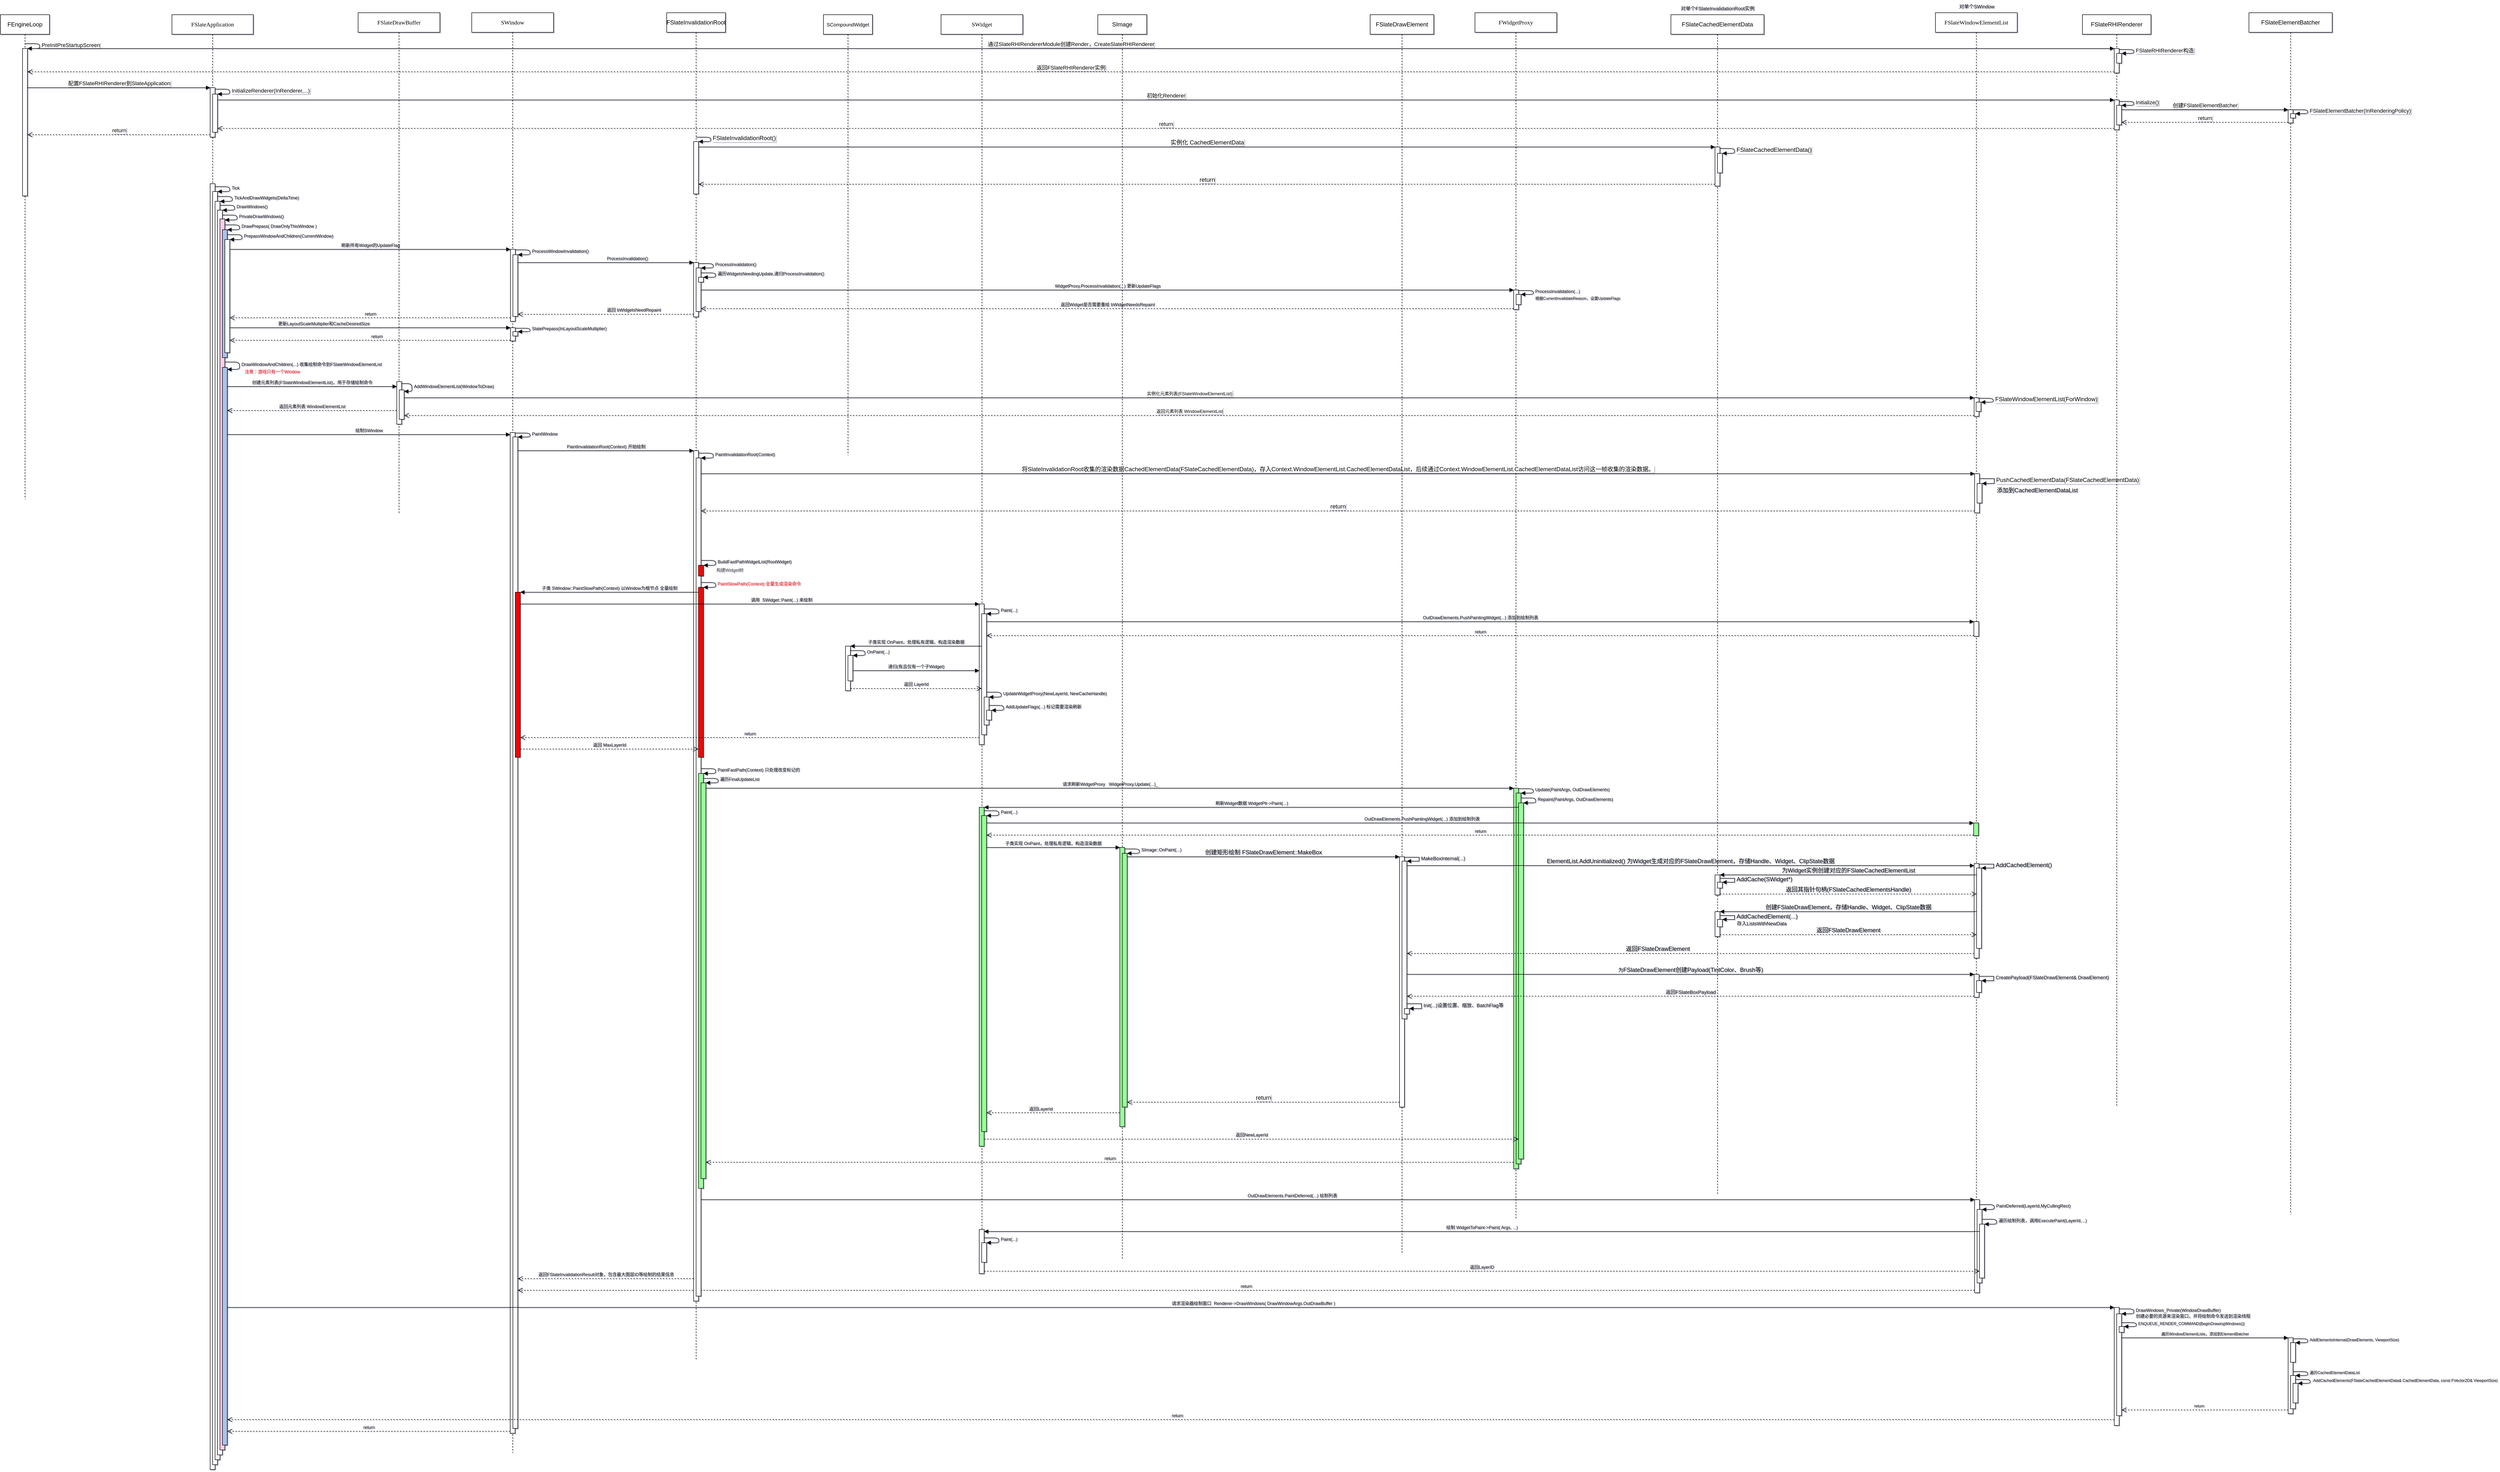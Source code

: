 <mxfile version="14.6.13" type="device"><diagram name="Page-1" id="13e1069c-82ec-6db2-03f1-153e76fe0fe0"><mxGraphModel dx="1024" dy="1853" grid="1" gridSize="10" guides="1" tooltips="1" connect="1" arrows="1" fold="1" page="0" pageScale="1" pageWidth="1100" pageHeight="850" math="0" shadow="1"><root><mxCell id="0"/><mxCell id="1" parent="0"/><mxCell id="AoDnYQmJpQYlI27t1Mp_-29" value="SWindow" style="shape=umlLifeline;perimeter=lifelinePerimeter;whiteSpace=wrap;html=1;container=1;collapsible=0;recursiveResize=0;outlineConnect=0;shadow=0;comic=0;labelBackgroundColor=none;strokeWidth=1;fontFamily=Verdana;fontSize=12;align=center;labelBorderColor=none;" parent="1" vertex="1"><mxGeometry x="1982" y="-423" width="167" height="2940" as="geometry"/></mxCell><mxCell id="o6TzY-SiwCxraP2tAODv-68" value="" style="html=1;points=[];perimeter=orthogonalPerimeter;labelBorderColor=none;labelBackgroundColor=none;fontSize=9;" parent="AoDnYQmJpQYlI27t1Mp_-29" vertex="1"><mxGeometry x="78.5" y="857" width="10" height="2043" as="geometry"/></mxCell><mxCell id="o6TzY-SiwCxraP2tAODv-71" value="" style="html=1;points=[];perimeter=orthogonalPerimeter;labelBorderColor=none;labelBackgroundColor=none;fontSize=9;" parent="AoDnYQmJpQYlI27t1Mp_-29" vertex="1"><mxGeometry x="84" y="866" width="10" height="2024" as="geometry"/></mxCell><mxCell id="o6TzY-SiwCxraP2tAODv-72" value="PaintWindow" style="edgeStyle=orthogonalEdgeStyle;html=1;align=left;spacingLeft=2;endArrow=block;entryX=1;entryY=0;labelBorderColor=none;labelBackgroundColor=none;fontSize=9;" parent="AoDnYQmJpQYlI27t1Mp_-29" target="o6TzY-SiwCxraP2tAODv-71" edge="1"><mxGeometry relative="1" as="geometry"><mxPoint x="89" y="858" as="sourcePoint"/><Array as="points"><mxPoint x="119" y="858"/></Array></mxGeometry></mxCell><mxCell id="rXL3dS1XauytnWaVyFJb-65" value="" style="html=1;points=[];perimeter=orthogonalPerimeter;fontSize=9;fillColor=#FF0000;labelBackgroundColor=none;" parent="AoDnYQmJpQYlI27t1Mp_-29" vertex="1"><mxGeometry x="89" y="1183" width="10" height="337" as="geometry"/></mxCell><mxCell id="BiQ4Klff9_xwyzBt-_os-3" value="" style="html=1;points=[];perimeter=orthogonalPerimeter;fontSize=9;labelBackgroundColor=none;" parent="AoDnYQmJpQYlI27t1Mp_-29" vertex="1"><mxGeometry x="79" y="483" width="10" height="147" as="geometry"/></mxCell><mxCell id="BiQ4Klff9_xwyzBt-_os-8" value="" style="html=1;points=[];perimeter=orthogonalPerimeter;fontSize=9;labelBackgroundColor=none;" parent="AoDnYQmJpQYlI27t1Mp_-29" vertex="1"><mxGeometry x="84" y="494" width="10" height="126" as="geometry"/></mxCell><mxCell id="BiQ4Klff9_xwyzBt-_os-9" value="ProcessWindowInvalidation()" style="edgeStyle=orthogonalEdgeStyle;html=1;align=left;spacingLeft=2;endArrow=block;entryX=1;entryY=0;fontSize=9;labelBackgroundColor=none;" parent="AoDnYQmJpQYlI27t1Mp_-29" target="BiQ4Klff9_xwyzBt-_os-8" edge="1"><mxGeometry relative="1" as="geometry"><mxPoint x="89" y="484" as="sourcePoint"/><Array as="points"><mxPoint x="119" y="484"/></Array></mxGeometry></mxCell><mxCell id="BiQ4Klff9_xwyzBt-_os-43" value="" style="html=1;points=[];perimeter=orthogonalPerimeter;fontSize=9;labelBackgroundColor=none;" parent="AoDnYQmJpQYlI27t1Mp_-29" vertex="1"><mxGeometry x="79" y="643" width="10" height="27" as="geometry"/></mxCell><mxCell id="BiQ4Klff9_xwyzBt-_os-46" value="" style="html=1;points=[];perimeter=orthogonalPerimeter;fontSize=9;labelBackgroundColor=none;" parent="AoDnYQmJpQYlI27t1Mp_-29" vertex="1"><mxGeometry x="84" y="651" width="10" height="9" as="geometry"/></mxCell><mxCell id="BiQ4Klff9_xwyzBt-_os-47" value="SlatePrepass(InLayoutScaleMultiplier)" style="edgeStyle=orthogonalEdgeStyle;html=1;align=left;spacingLeft=2;endArrow=block;entryX=1;entryY=0;fontSize=9;labelBackgroundColor=none;" parent="AoDnYQmJpQYlI27t1Mp_-29" target="BiQ4Klff9_xwyzBt-_os-46" edge="1"><mxGeometry relative="1" as="geometry"><mxPoint x="89" y="644" as="sourcePoint"/><Array as="points"><mxPoint x="119" y="644"/></Array></mxGeometry></mxCell><mxCell id="AoDnYQmJpQYlI27t1Mp_-36" value="FSlateApplication" style="shape=umlLifeline;perimeter=lifelinePerimeter;whiteSpace=wrap;html=1;container=1;collapsible=0;recursiveResize=0;outlineConnect=0;shadow=0;comic=0;labelBackgroundColor=none;strokeWidth=1;fontFamily=Verdana;fontSize=12;align=center;labelBorderColor=none;" parent="1" vertex="1"><mxGeometry x="1370" y="-419" width="166" height="2970" as="geometry"/></mxCell><mxCell id="AoDnYQmJpQYlI27t1Mp_-37" value="" style="html=1;points=[];perimeter=orthogonalPerimeter;shadow=0;comic=0;labelBackgroundColor=none;strokeWidth=1;fontFamily=Verdana;fontSize=9;align=center;labelBorderColor=none;" parent="AoDnYQmJpQYlI27t1Mp_-36" vertex="1"><mxGeometry x="78" y="345" width="10" height="2625" as="geometry"/></mxCell><mxCell id="rXL3dS1XauytnWaVyFJb-74" value="" style="html=1;points=[];perimeter=orthogonalPerimeter;fontSize=9;labelBackgroundColor=none;" parent="AoDnYQmJpQYlI27t1Mp_-36" vertex="1"><mxGeometry x="83" y="361" width="10" height="2599" as="geometry"/></mxCell><mxCell id="rXL3dS1XauytnWaVyFJb-75" value="Tick" style="edgeStyle=orthogonalEdgeStyle;html=1;align=left;spacingLeft=2;endArrow=block;entryX=1;entryY=0;labelBackgroundColor=none;fontSize=9;" parent="AoDnYQmJpQYlI27t1Mp_-36" target="rXL3dS1XauytnWaVyFJb-74" edge="1"><mxGeometry relative="1" as="geometry"><mxPoint x="88" y="351" as="sourcePoint"/><Array as="points"><mxPoint x="118" y="351"/></Array></mxGeometry></mxCell><mxCell id="rXL3dS1XauytnWaVyFJb-76" value="" style="html=1;points=[];perimeter=orthogonalPerimeter;fontSize=9;labelBackgroundColor=none;" parent="AoDnYQmJpQYlI27t1Mp_-36" vertex="1"><mxGeometry x="88" y="381" width="10" height="2569" as="geometry"/></mxCell><mxCell id="rXL3dS1XauytnWaVyFJb-77" value="TickAndDrawWidgets(DeltaTime)" style="edgeStyle=orthogonalEdgeStyle;html=1;align=left;spacingLeft=2;endArrow=block;entryX=1;entryY=0;labelBackgroundColor=none;fontSize=9;" parent="AoDnYQmJpQYlI27t1Mp_-36" target="rXL3dS1XauytnWaVyFJb-76" edge="1"><mxGeometry relative="1" as="geometry"><mxPoint x="93" y="371" as="sourcePoint"/><Array as="points"><mxPoint x="123" y="371"/></Array></mxGeometry></mxCell><mxCell id="rXL3dS1XauytnWaVyFJb-78" value="" style="html=1;points=[];perimeter=orthogonalPerimeter;fontSize=9;labelBackgroundColor=none;" parent="AoDnYQmJpQYlI27t1Mp_-36" vertex="1"><mxGeometry x="93" y="399" width="10" height="2541" as="geometry"/></mxCell><mxCell id="rXL3dS1XauytnWaVyFJb-79" value="DrawWindows()" style="edgeStyle=orthogonalEdgeStyle;html=1;align=left;spacingLeft=2;endArrow=block;entryX=1;entryY=0;labelBackgroundColor=none;fontSize=9;" parent="AoDnYQmJpQYlI27t1Mp_-36" target="rXL3dS1XauytnWaVyFJb-78" edge="1"><mxGeometry relative="1" as="geometry"><mxPoint x="98" y="389" as="sourcePoint"/><Array as="points"><mxPoint x="128" y="389"/></Array></mxGeometry></mxCell><mxCell id="rXL3dS1XauytnWaVyFJb-80" value="" style="html=1;points=[];perimeter=orthogonalPerimeter;fontSize=9;fillColor=#FFCCE6;labelBackgroundColor=none;" parent="AoDnYQmJpQYlI27t1Mp_-36" vertex="1"><mxGeometry x="98" y="417" width="10" height="2513" as="geometry"/></mxCell><mxCell id="rXL3dS1XauytnWaVyFJb-81" value="PrivateDrawWindows()" style="edgeStyle=orthogonalEdgeStyle;html=1;align=left;spacingLeft=2;endArrow=block;entryX=1;entryY=0;labelBackgroundColor=none;fontSize=9;" parent="AoDnYQmJpQYlI27t1Mp_-36" edge="1"><mxGeometry relative="1" as="geometry"><mxPoint x="103" y="409" as="sourcePoint"/><Array as="points"><mxPoint x="133" y="409"/><mxPoint x="133" y="419"/></Array><mxPoint x="108" y="419.0" as="targetPoint"/></mxGeometry></mxCell><mxCell id="rXL3dS1XauytnWaVyFJb-82" value="" style="html=1;points=[];perimeter=orthogonalPerimeter;fontSize=9;labelBackgroundColor=none;labelBorderColor=none;fillColor=#A9C4EB;" parent="AoDnYQmJpQYlI27t1Mp_-36" vertex="1"><mxGeometry x="103" y="439" width="10" height="261" as="geometry"/></mxCell><mxCell id="rXL3dS1XauytnWaVyFJb-83" value="DrawPrepass( DrawOnlyThisWindow )" style="edgeStyle=orthogonalEdgeStyle;html=1;align=left;spacingLeft=2;endArrow=block;entryX=1;entryY=0;labelBackgroundColor=none;fontSize=9;" parent="AoDnYQmJpQYlI27t1Mp_-36" target="rXL3dS1XauytnWaVyFJb-82" edge="1"><mxGeometry relative="1" as="geometry"><mxPoint x="108" y="429" as="sourcePoint"/><Array as="points"><mxPoint x="138" y="429"/></Array></mxGeometry></mxCell><mxCell id="rXL3dS1XauytnWaVyFJb-86" value="" style="html=1;points=[];perimeter=orthogonalPerimeter;fontSize=9;fillColor=#A9C4EB;labelBackgroundColor=none;" parent="AoDnYQmJpQYlI27t1Mp_-36" vertex="1"><mxGeometry x="103" y="720" width="10" height="2200" as="geometry"/></mxCell><mxCell id="rXL3dS1XauytnWaVyFJb-87" value="DrawWindowAndChildren(...) 收集绘制命令到FSlateWindowElementList" style="edgeStyle=orthogonalEdgeStyle;html=1;align=left;spacingLeft=2;endArrow=block;entryX=1;entryY=0;labelBackgroundColor=none;fontSize=9;" parent="AoDnYQmJpQYlI27t1Mp_-36" source="rXL3dS1XauytnWaVyFJb-80" edge="1"><mxGeometry relative="1" as="geometry"><mxPoint x="108" y="680" as="sourcePoint"/><Array as="points"><mxPoint x="138" y="709"/><mxPoint x="138" y="724"/></Array><mxPoint x="113" y="724.0" as="targetPoint"/></mxGeometry></mxCell><mxCell id="BiQ4Klff9_xwyzBt-_os-1" value="" style="html=1;points=[];perimeter=orthogonalPerimeter;fontSize=9;labelBackgroundColor=none;" parent="AoDnYQmJpQYlI27t1Mp_-36" vertex="1"><mxGeometry x="108" y="459" width="10" height="231" as="geometry"/></mxCell><mxCell id="BiQ4Klff9_xwyzBt-_os-2" value="PrepassWindowAndChildren(CurrentWindow)" style="edgeStyle=orthogonalEdgeStyle;html=1;align=left;spacingLeft=2;endArrow=block;entryX=1;entryY=0;labelBackgroundColor=none;fontSize=9;" parent="AoDnYQmJpQYlI27t1Mp_-36" target="BiQ4Klff9_xwyzBt-_os-1" edge="1"><mxGeometry relative="1" as="geometry"><mxPoint x="113" y="449" as="sourcePoint"/><Array as="points"><mxPoint x="143" y="449"/></Array></mxGeometry></mxCell><mxCell id="iiQ60qumx81F_yKm1pSx-9" value="" style="html=1;points=[];perimeter=orthogonalPerimeter;" vertex="1" parent="AoDnYQmJpQYlI27t1Mp_-36"><mxGeometry x="78" y="149" width="10" height="101" as="geometry"/></mxCell><mxCell id="iiQ60qumx81F_yKm1pSx-12" value="" style="html=1;points=[];perimeter=orthogonalPerimeter;" vertex="1" parent="AoDnYQmJpQYlI27t1Mp_-36"><mxGeometry x="83" y="162" width="10" height="78" as="geometry"/></mxCell><mxCell id="iiQ60qumx81F_yKm1pSx-13" value="InitializeRenderer(InRenderer,...)" style="edgeStyle=orthogonalEdgeStyle;html=1;align=left;spacingLeft=2;endArrow=block;entryX=1;entryY=0;" edge="1" target="iiQ60qumx81F_yKm1pSx-12" parent="AoDnYQmJpQYlI27t1Mp_-36"><mxGeometry relative="1" as="geometry"><mxPoint x="88" y="152" as="sourcePoint"/><Array as="points"><mxPoint x="118" y="152"/></Array></mxGeometry></mxCell><mxCell id="o6TzY-SiwCxraP2tAODv-70" value="return" style="html=1;verticalAlign=bottom;endArrow=open;dashed=1;endSize=8;exitX=0;exitY=0.95;labelBorderColor=none;labelBackgroundColor=none;fontSize=9;" parent="1" edge="1"><mxGeometry relative="1" as="geometry"><mxPoint x="1483" y="2472.85" as="targetPoint"/><mxPoint x="2060.5" y="2472.85" as="sourcePoint"/></mxGeometry></mxCell><mxCell id="o6TzY-SiwCxraP2tAODv-80" value="注意：游戏只有一个Window" style="text;html=1;strokeColor=none;fillColor=none;align=center;verticalAlign=middle;whiteSpace=wrap;labelBackgroundColor=none;fontSize=9;fontColor=#FF0000;" parent="1" vertex="1"><mxGeometry x="1510" y="300" width="130" height="20" as="geometry"/></mxCell><mxCell id="o6TzY-SiwCxraP2tAODv-83" value="构建Widget树" style="text;html=1;strokeColor=none;fillColor=none;align=center;verticalAlign=middle;whiteSpace=wrap;labelBackgroundColor=none;fontSize=9;labelPosition=center;verticalLabelPosition=middle;fontColor=#4D4D4D;" parent="1" vertex="1"><mxGeometry x="2479" y="710" width="60" height="9" as="geometry"/></mxCell><mxCell id="gku8e1fQCM7XgMzyVAs5-10" value="SWidget" style="shape=umlLifeline;perimeter=lifelinePerimeter;whiteSpace=wrap;html=1;container=1;collapsible=0;recursiveResize=0;outlineConnect=0;shadow=0;comic=0;labelBackgroundColor=none;strokeWidth=1;fontFamily=Verdana;fontSize=12;align=center;labelBorderColor=none;" parent="1" vertex="1"><mxGeometry x="2940" y="-419" width="167" height="2529" as="geometry"/></mxCell><mxCell id="rXL3dS1XauytnWaVyFJb-27" value="" style="html=1;points=[];perimeter=orthogonalPerimeter;fontSize=9;labelBackgroundColor=none;" parent="gku8e1fQCM7XgMzyVAs5-10" vertex="1"><mxGeometry x="78" y="2480" width="10" height="90" as="geometry"/></mxCell><mxCell id="rXL3dS1XauytnWaVyFJb-30" value="" style="html=1;points=[];perimeter=orthogonalPerimeter;fontSize=9;labelBackgroundColor=none;" parent="gku8e1fQCM7XgMzyVAs5-10" vertex="1"><mxGeometry x="83" y="2507" width="10" height="40" as="geometry"/></mxCell><mxCell id="rXL3dS1XauytnWaVyFJb-31" value="Paint(...)" style="edgeStyle=orthogonalEdgeStyle;html=1;align=left;spacingLeft=2;endArrow=block;entryX=1;entryY=0;labelBackgroundColor=none;fontSize=9;" parent="gku8e1fQCM7XgMzyVAs5-10" target="rXL3dS1XauytnWaVyFJb-30" edge="1"><mxGeometry relative="1" as="geometry"><mxPoint x="88" y="2497" as="sourcePoint"/><Array as="points"><mxPoint x="118" y="2497"/></Array></mxGeometry></mxCell><mxCell id="rXL3dS1XauytnWaVyFJb-40" value="" style="html=1;points=[];perimeter=orthogonalPerimeter;fontSize=9;labelBackgroundColor=none;" parent="gku8e1fQCM7XgMzyVAs5-10" vertex="1"><mxGeometry x="78" y="1203" width="10" height="287" as="geometry"/></mxCell><mxCell id="rXL3dS1XauytnWaVyFJb-43" value="" style="html=1;points=[];perimeter=orthogonalPerimeter;fontSize=9;labelBackgroundColor=none;" parent="gku8e1fQCM7XgMzyVAs5-10" vertex="1"><mxGeometry x="83" y="1223" width="10" height="247" as="geometry"/></mxCell><mxCell id="rXL3dS1XauytnWaVyFJb-44" value="Paint(...)" style="edgeStyle=orthogonalEdgeStyle;html=1;align=left;spacingLeft=2;endArrow=block;entryX=1;entryY=0;labelBackgroundColor=none;fontSize=9;" parent="gku8e1fQCM7XgMzyVAs5-10" target="rXL3dS1XauytnWaVyFJb-43" edge="1"><mxGeometry relative="1" as="geometry"><mxPoint x="88" y="1213" as="sourcePoint"/><Array as="points"><mxPoint x="118" y="1213"/></Array></mxGeometry></mxCell><mxCell id="rXL3dS1XauytnWaVyFJb-70" value="" style="html=1;points=[];perimeter=orthogonalPerimeter;fontSize=9;labelBackgroundColor=none;" parent="gku8e1fQCM7XgMzyVAs5-10" vertex="1"><mxGeometry x="88" y="1393" width="10" height="57" as="geometry"/></mxCell><mxCell id="rXL3dS1XauytnWaVyFJb-71" value="UpdateWidgetProxy(NewLayerId, NewCacheHandle)" style="edgeStyle=orthogonalEdgeStyle;html=1;align=left;spacingLeft=2;endArrow=block;entryX=1;entryY=0;labelBackgroundColor=none;fontSize=9;" parent="gku8e1fQCM7XgMzyVAs5-10" target="rXL3dS1XauytnWaVyFJb-70" edge="1"><mxGeometry relative="1" as="geometry"><mxPoint x="93" y="1383" as="sourcePoint"/><Array as="points"><mxPoint x="123" y="1383"/></Array></mxGeometry></mxCell><mxCell id="rXL3dS1XauytnWaVyFJb-72" value="" style="html=1;points=[];perimeter=orthogonalPerimeter;fontSize=9;labelBackgroundColor=none;" parent="gku8e1fQCM7XgMzyVAs5-10" vertex="1"><mxGeometry x="93" y="1420" width="10" height="20" as="geometry"/></mxCell><mxCell id="rXL3dS1XauytnWaVyFJb-73" value="AddUpdateFlags(...) 标记需要渲染刷新" style="edgeStyle=orthogonalEdgeStyle;html=1;align=left;spacingLeft=2;endArrow=block;entryX=1;entryY=0;labelBackgroundColor=none;fontSize=9;" parent="gku8e1fQCM7XgMzyVAs5-10" target="rXL3dS1XauytnWaVyFJb-72" edge="1"><mxGeometry relative="1" as="geometry"><mxPoint x="98" y="1410" as="sourcePoint"/><Array as="points"><mxPoint x="128" y="1410"/></Array></mxGeometry></mxCell><mxCell id="8TUP2BbKrMpwAnrgSGOi-25" value="" style="html=1;points=[];perimeter=orthogonalPerimeter;fillColor=#99FF99;fontSize=9;labelBackgroundColor=none;" parent="gku8e1fQCM7XgMzyVAs5-10" vertex="1"><mxGeometry x="78" y="1618" width="10" height="692" as="geometry"/></mxCell><mxCell id="8TUP2BbKrMpwAnrgSGOi-28" value="" style="html=1;points=[];perimeter=orthogonalPerimeter;fillColor=#99FF99;fontSize=9;labelBackgroundColor=none;" parent="gku8e1fQCM7XgMzyVAs5-10" vertex="1"><mxGeometry x="83" y="1635" width="10" height="645" as="geometry"/></mxCell><mxCell id="8TUP2BbKrMpwAnrgSGOi-29" value="&lt;span style=&quot;font-size: 9px;&quot;&gt;Paint(...)&lt;/span&gt;" style="edgeStyle=orthogonalEdgeStyle;html=1;align=left;spacingLeft=2;endArrow=block;entryX=1;entryY=0;labelBackgroundColor=none;fontSize=9;" parent="gku8e1fQCM7XgMzyVAs5-10" target="8TUP2BbKrMpwAnrgSGOi-28" edge="1"><mxGeometry relative="1" as="geometry"><mxPoint x="88" y="1625" as="sourcePoint"/><Array as="points"><mxPoint x="118" y="1625"/></Array></mxGeometry></mxCell><mxCell id="gku8e1fQCM7XgMzyVAs5-46" value="FSlateDrawBuffer" style="shape=umlLifeline;perimeter=lifelinePerimeter;whiteSpace=wrap;html=1;container=1;collapsible=0;recursiveResize=0;outlineConnect=0;shadow=0;comic=0;labelBackgroundColor=none;strokeWidth=1;fontFamily=Verdana;fontSize=12;align=center;labelBorderColor=none;" parent="1" vertex="1"><mxGeometry x="1750" y="-423" width="167" height="1023" as="geometry"/></mxCell><mxCell id="gku8e1fQCM7XgMzyVAs5-72" value="" style="html=1;points=[];perimeter=orthogonalPerimeter;outlineConnect=0;targetShapes=umlLifeline;portConstraint=eastwest;newEdgeStyle={&quot;edgeStyle&quot;:&quot;elbowEdgeStyle&quot;,&quot;elbow&quot;:&quot;vertical&quot;,&quot;curved&quot;:0,&quot;rounded&quot;:0};fontSize=9;labelBackgroundColor=none;" parent="gku8e1fQCM7XgMzyVAs5-46" vertex="1"><mxGeometry x="79" y="753" width="10" height="87" as="geometry"/></mxCell><mxCell id="rXL3dS1XauytnWaVyFJb-9" value="" style="html=1;points=[];perimeter=orthogonalPerimeter;fontSize=9;labelBackgroundColor=none;" parent="gku8e1fQCM7XgMzyVAs5-46" vertex="1"><mxGeometry x="84" y="770" width="10" height="60" as="geometry"/></mxCell><mxCell id="rXL3dS1XauytnWaVyFJb-10" value="&lt;span style=&quot;text-align: center; font-size: 9px;&quot;&gt;AddWindowElementList(WindowToDraw)&lt;/span&gt;" style="edgeStyle=orthogonalEdgeStyle;html=1;align=left;spacingLeft=2;endArrow=block;fontSize=9;labelBackgroundColor=none;" parent="gku8e1fQCM7XgMzyVAs5-46" target="rXL3dS1XauytnWaVyFJb-9" edge="1"><mxGeometry relative="1" as="geometry"><mxPoint x="89" y="757" as="sourcePoint"/><Array as="points"><mxPoint x="110" y="757"/><mxPoint x="110" y="773"/></Array><mxPoint x="94" y="761" as="targetPoint"/></mxGeometry></mxCell><mxCell id="gku8e1fQCM7XgMzyVAs5-73" value="创建元素列表(FSlateWindowElementList)，用于存储绘制命令" style="html=1;verticalAlign=bottom;endArrow=block;edgeStyle=elbowEdgeStyle;elbow=vertical;fontSize=9;labelBackgroundColor=none;" parent="1" target="gku8e1fQCM7XgMzyVAs5-72" edge="1"><mxGeometry relative="1" as="geometry"><mxPoint x="1483" y="340" as="sourcePoint"/><Array as="points"><mxPoint x="1490" y="340"/></Array></mxGeometry></mxCell><mxCell id="gku8e1fQCM7XgMzyVAs5-74" value="返回元素列表&amp;nbsp;WindowElementList" style="html=1;verticalAlign=bottom;endArrow=open;dashed=1;endSize=8;edgeStyle=elbowEdgeStyle;elbow=vertical;fontSize=9;labelBackgroundColor=none;" parent="1" edge="1"><mxGeometry relative="1" as="geometry"><mxPoint x="1483" y="389" as="targetPoint"/><Array as="points"><mxPoint x="1490" y="389"/></Array><mxPoint x="1829" y="389" as="sourcePoint"/></mxGeometry></mxCell><mxCell id="rXL3dS1XauytnWaVyFJb-12" value="绘制SWindow" style="html=1;verticalAlign=bottom;endArrow=block;edgeStyle=elbowEdgeStyle;elbow=vertical;fontSize=9;labelBackgroundColor=none;" parent="1" source="rXL3dS1XauytnWaVyFJb-86" edge="1"><mxGeometry relative="1" as="geometry"><mxPoint x="1363" y="438" as="sourcePoint"/><mxPoint x="2060.5" y="438" as="targetPoint"/></mxGeometry></mxCell><mxCell id="rXL3dS1XauytnWaVyFJb-13" value="FSlateWindowElementList" style="shape=umlLifeline;perimeter=lifelinePerimeter;whiteSpace=wrap;html=1;container=1;collapsible=0;recursiveResize=0;outlineConnect=0;shadow=0;comic=0;labelBackgroundColor=none;strokeWidth=1;fontFamily=Verdana;fontSize=12;align=center;labelBorderColor=none;" parent="1" vertex="1"><mxGeometry x="4970" y="-423" width="167" height="2523" as="geometry"/></mxCell><mxCell id="8TUP2BbKrMpwAnrgSGOi-30" value="" style="html=1;points=[];perimeter=orthogonalPerimeter;fillColor=#99FF99;fontSize=9;labelBackgroundColor=none;" parent="rXL3dS1XauytnWaVyFJb-13" vertex="1"><mxGeometry x="78" y="1654" width="10" height="26" as="geometry"/></mxCell><mxCell id="iiQ60qumx81F_yKm1pSx-34" value="" style="html=1;points=[];perimeter=orthogonalPerimeter;fontSize=12;" vertex="1" parent="rXL3dS1XauytnWaVyFJb-13"><mxGeometry x="79" y="786" width="10" height="38" as="geometry"/></mxCell><mxCell id="iiQ60qumx81F_yKm1pSx-37" value="" style="html=1;points=[];perimeter=orthogonalPerimeter;fontSize=12;" vertex="1" parent="rXL3dS1XauytnWaVyFJb-13"><mxGeometry x="83" y="795" width="10" height="19" as="geometry"/></mxCell><mxCell id="iiQ60qumx81F_yKm1pSx-38" value="FSlateWindowElementList(ForWindow)" style="edgeStyle=orthogonalEdgeStyle;html=1;align=left;spacingLeft=2;endArrow=block;entryX=1;entryY=0;fontSize=12;" edge="1" target="iiQ60qumx81F_yKm1pSx-37" parent="rXL3dS1XauytnWaVyFJb-13"><mxGeometry relative="1" as="geometry"><mxPoint x="88" y="787" as="sourcePoint"/><Array as="points"><mxPoint x="118" y="787"/></Array></mxGeometry></mxCell><mxCell id="iiQ60qumx81F_yKm1pSx-39" value="" style="html=1;points=[];perimeter=orthogonalPerimeter;fontSize=12;" vertex="1" parent="rXL3dS1XauytnWaVyFJb-13"><mxGeometry x="80" y="941" width="10" height="80" as="geometry"/></mxCell><mxCell id="iiQ60qumx81F_yKm1pSx-42" value="" style="html=1;points=[];perimeter=orthogonalPerimeter;fontSize=12;" vertex="1" parent="rXL3dS1XauytnWaVyFJb-13"><mxGeometry x="85" y="961" width="10" height="40" as="geometry"/></mxCell><mxCell id="iiQ60qumx81F_yKm1pSx-43" value="PushCachedElementData(FSlateCachedElementData)" style="edgeStyle=orthogonalEdgeStyle;html=1;align=left;spacingLeft=2;endArrow=block;rounded=0;entryX=1;entryY=0;fontSize=12;" edge="1" target="iiQ60qumx81F_yKm1pSx-42" parent="rXL3dS1XauytnWaVyFJb-13"><mxGeometry relative="1" as="geometry"><mxPoint x="90" y="951" as="sourcePoint"/><Array as="points"><mxPoint x="120" y="951"/></Array></mxGeometry></mxCell><mxCell id="iiQ60qumx81F_yKm1pSx-51" value="" style="html=1;points=[];perimeter=orthogonalPerimeter;fillColor=#FFFFFF;" vertex="1" parent="rXL3dS1XauytnWaVyFJb-13"><mxGeometry x="79" y="1737" width="10" height="193" as="geometry"/></mxCell><mxCell id="iiQ60qumx81F_yKm1pSx-54" value="" style="html=1;points=[];perimeter=orthogonalPerimeter;fillColor=#FFFFFF;" vertex="1" parent="rXL3dS1XauytnWaVyFJb-13"><mxGeometry x="84" y="1746" width="10" height="164" as="geometry"/></mxCell><mxCell id="iiQ60qumx81F_yKm1pSx-55" value="AddCachedElement()" style="edgeStyle=orthogonalEdgeStyle;html=1;align=left;spacingLeft=2;endArrow=block;rounded=0;entryX=1;entryY=0;labelBackgroundColor=none;fontSize=12;" edge="1" target="iiQ60qumx81F_yKm1pSx-54" parent="rXL3dS1XauytnWaVyFJb-13"><mxGeometry relative="1" as="geometry"><mxPoint x="89" y="1738" as="sourcePoint"/><Array as="points"><mxPoint x="119" y="1738"/></Array></mxGeometry></mxCell><mxCell id="iiQ60qumx81F_yKm1pSx-80" value="" style="html=1;points=[];perimeter=orthogonalPerimeter;labelBackgroundColor=none;fontSize=10;fillColor=#ffffff;" vertex="1" parent="rXL3dS1XauytnWaVyFJb-13"><mxGeometry x="79" y="1963" width="10" height="47" as="geometry"/></mxCell><mxCell id="iiQ60qumx81F_yKm1pSx-83" value="" style="html=1;points=[];perimeter=orthogonalPerimeter;labelBackgroundColor=none;fontSize=10;fillColor=#ffffff;" vertex="1" parent="rXL3dS1XauytnWaVyFJb-13"><mxGeometry x="84" y="1976" width="10" height="24" as="geometry"/></mxCell><mxCell id="iiQ60qumx81F_yKm1pSx-84" value="CreatePayload(FSlateDrawElement&amp;amp; DrawElement)" style="edgeStyle=orthogonalEdgeStyle;html=1;align=left;spacingLeft=2;endArrow=block;rounded=0;entryX=1;entryY=0;labelBackgroundColor=none;fontSize=10;" edge="1" target="iiQ60qumx81F_yKm1pSx-83" parent="rXL3dS1XauytnWaVyFJb-13"><mxGeometry relative="1" as="geometry"><mxPoint x="89" y="1967" as="sourcePoint"/><Array as="points"><mxPoint x="119" y="1967"/></Array></mxGeometry></mxCell><mxCell id="rXL3dS1XauytnWaVyFJb-16" value="OutDrawElements.PaintDeferred(...) 绘制列表" style="html=1;verticalAlign=bottom;endArrow=block;labelBackgroundColor=none;fontSize=9;align=right;" parent="1" target="BiQ4Klff9_xwyzBt-_os-15" edge="1"><mxGeometry relative="1" as="geometry"><mxPoint x="2450" y="2000" as="sourcePoint"/><mxPoint x="4029.0" y="2003.0" as="targetPoint"/></mxGeometry></mxCell><mxCell id="rXL3dS1XauytnWaVyFJb-17" value="return" style="html=1;verticalAlign=bottom;endArrow=open;dashed=1;endSize=8;labelBackgroundColor=none;fontSize=9;" parent="1" edge="1"><mxGeometry relative="1" as="geometry"><mxPoint x="2076" y="2185" as="targetPoint"/><mxPoint x="5050" y="2185" as="sourcePoint"/></mxGeometry></mxCell><mxCell id="rXL3dS1XauytnWaVyFJb-32" value="FSlateInvalidationRoot" style="shape=umlLifeline;perimeter=lifelinePerimeter;whiteSpace=wrap;html=1;container=1;collapsible=0;recursiveResize=0;outlineConnect=0;fontSize=12;" parent="1" vertex="1"><mxGeometry x="2380" y="-423" width="120" height="2750" as="geometry"/></mxCell><mxCell id="rXL3dS1XauytnWaVyFJb-33" value="" style="html=1;points=[];perimeter=orthogonalPerimeter;fontSize=9;labelBackgroundColor=none;" parent="rXL3dS1XauytnWaVyFJb-32" vertex="1"><mxGeometry x="55" y="894" width="10" height="1736" as="geometry"/></mxCell><mxCell id="rXL3dS1XauytnWaVyFJb-36" value="" style="html=1;points=[];perimeter=orthogonalPerimeter;fontSize=9;labelBackgroundColor=none;" parent="rXL3dS1XauytnWaVyFJb-32" vertex="1"><mxGeometry x="60" y="909" width="10" height="1711" as="geometry"/></mxCell><mxCell id="rXL3dS1XauytnWaVyFJb-37" value="PaintInvalidationRoot(Context)" style="edgeStyle=orthogonalEdgeStyle;html=1;align=left;spacingLeft=2;endArrow=block;entryX=1;entryY=0;labelBackgroundColor=none;fontSize=9;" parent="rXL3dS1XauytnWaVyFJb-32" target="rXL3dS1XauytnWaVyFJb-36" edge="1"><mxGeometry relative="1" as="geometry"><mxPoint x="65" y="899" as="sourcePoint"/><Array as="points"><mxPoint x="95" y="899"/></Array></mxGeometry></mxCell><mxCell id="rXL3dS1XauytnWaVyFJb-38" value="" style="html=1;points=[];perimeter=orthogonalPerimeter;fontSize=9;fillColor=#FF0000;labelBackgroundColor=none;" parent="rXL3dS1XauytnWaVyFJb-32" vertex="1"><mxGeometry x="65" y="1128" width="10" height="22" as="geometry"/></mxCell><mxCell id="rXL3dS1XauytnWaVyFJb-39" value="BuildFastPathWidgetList(RootWidget)" style="edgeStyle=orthogonalEdgeStyle;html=1;align=left;spacingLeft=2;endArrow=block;entryX=1;entryY=0;labelBackgroundColor=none;fontSize=9;" parent="rXL3dS1XauytnWaVyFJb-32" target="rXL3dS1XauytnWaVyFJb-38" edge="1"><mxGeometry relative="1" as="geometry"><mxPoint x="70" y="1118" as="sourcePoint"/><Array as="points"><mxPoint x="100" y="1118"/></Array></mxGeometry></mxCell><mxCell id="rXL3dS1XauytnWaVyFJb-63" value="" style="html=1;points=[];perimeter=orthogonalPerimeter;fontSize=9;fillColor=#FF0000;labelBackgroundColor=none;" parent="rXL3dS1XauytnWaVyFJb-32" vertex="1"><mxGeometry x="65" y="1173" width="10" height="347" as="geometry"/></mxCell><mxCell id="rXL3dS1XauytnWaVyFJb-64" value="PaintSlowPath(Context) 全量生成渲染命令" style="edgeStyle=orthogonalEdgeStyle;html=1;align=left;spacingLeft=2;endArrow=block;entryX=1;entryY=0;labelBackgroundColor=none;fontSize=9;fontColor=#FF0000;" parent="rXL3dS1XauytnWaVyFJb-32" target="rXL3dS1XauytnWaVyFJb-63" edge="1"><mxGeometry relative="1" as="geometry"><mxPoint x="70" y="1163" as="sourcePoint"/><Array as="points"><mxPoint x="100" y="1163"/></Array></mxGeometry></mxCell><mxCell id="BiQ4Klff9_xwyzBt-_os-29" value="" style="html=1;points=[];perimeter=orthogonalPerimeter;fontSize=9;labelBackgroundColor=none;" parent="rXL3dS1XauytnWaVyFJb-32" vertex="1"><mxGeometry x="55" y="510" width="10" height="111" as="geometry"/></mxCell><mxCell id="BiQ4Klff9_xwyzBt-_os-32" value="" style="html=1;points=[];perimeter=orthogonalPerimeter;fontSize=9;labelBackgroundColor=none;" parent="rXL3dS1XauytnWaVyFJb-32" vertex="1"><mxGeometry x="60" y="521" width="10" height="89" as="geometry"/></mxCell><mxCell id="BiQ4Klff9_xwyzBt-_os-33" value="ProcessInvalidation()" style="edgeStyle=orthogonalEdgeStyle;html=1;align=left;spacingLeft=2;endArrow=block;entryX=1;entryY=0;fontSize=9;labelBackgroundColor=none;" parent="rXL3dS1XauytnWaVyFJb-32" target="BiQ4Klff9_xwyzBt-_os-32" edge="1"><mxGeometry relative="1" as="geometry"><mxPoint x="65" y="512" as="sourcePoint"/><Array as="points"><mxPoint x="95" y="512"/></Array></mxGeometry></mxCell><mxCell id="BiQ4Klff9_xwyzBt-_os-37" value="" style="html=1;points=[];perimeter=orthogonalPerimeter;fontSize=9;labelBackgroundColor=none;" parent="rXL3dS1XauytnWaVyFJb-32" vertex="1"><mxGeometry x="65" y="540" width="10" height="10" as="geometry"/></mxCell><mxCell id="BiQ4Klff9_xwyzBt-_os-38" value="&lt;span style=&quot;font-size: 9px;&quot;&gt;遍历WidgetsNeedingUpdate,递归ProcessInvalidation()&lt;/span&gt;" style="edgeStyle=orthogonalEdgeStyle;html=1;align=left;spacingLeft=2;endArrow=block;entryX=1;entryY=0;fontSize=9;labelBackgroundColor=none;" parent="rXL3dS1XauytnWaVyFJb-32" target="BiQ4Klff9_xwyzBt-_os-37" edge="1"><mxGeometry relative="1" as="geometry"><mxPoint x="70" y="531" as="sourcePoint"/><Array as="points"><mxPoint x="100" y="531"/></Array></mxGeometry></mxCell><mxCell id="8TUP2BbKrMpwAnrgSGOi-1" value="" style="html=1;points=[];perimeter=orthogonalPerimeter;fillColor=#99FF99;fontSize=9;labelBackgroundColor=none;" parent="rXL3dS1XauytnWaVyFJb-32" vertex="1"><mxGeometry x="65" y="1553" width="10" height="847" as="geometry"/></mxCell><mxCell id="8TUP2BbKrMpwAnrgSGOi-2" value="PaintFastPath(Context) 只处理改变标记的" style="edgeStyle=orthogonalEdgeStyle;html=1;align=left;spacingLeft=2;endArrow=block;entryX=1;entryY=0;labelBackgroundColor=none;fontSize=9;" parent="rXL3dS1XauytnWaVyFJb-32" target="8TUP2BbKrMpwAnrgSGOi-1" edge="1"><mxGeometry relative="1" as="geometry"><mxPoint x="70" y="1543" as="sourcePoint"/><Array as="points"><mxPoint x="100" y="1543"/></Array></mxGeometry></mxCell><mxCell id="8TUP2BbKrMpwAnrgSGOi-6" value="" style="html=1;points=[];perimeter=orthogonalPerimeter;fillColor=#99FF99;fontSize=9;labelBackgroundColor=none;" parent="rXL3dS1XauytnWaVyFJb-32" vertex="1"><mxGeometry x="70" y="1572" width="10" height="808" as="geometry"/></mxCell><mxCell id="8TUP2BbKrMpwAnrgSGOi-7" value="遍历FinalUpdateList" style="edgeStyle=orthogonalEdgeStyle;html=1;align=left;spacingLeft=2;endArrow=block;entryX=1;entryY=0;labelBackgroundColor=none;fontSize=9;" parent="rXL3dS1XauytnWaVyFJb-32" target="8TUP2BbKrMpwAnrgSGOi-6" edge="1"><mxGeometry relative="1" as="geometry"><mxPoint x="75" y="1563" as="sourcePoint"/><Array as="points"><mxPoint x="105" y="1563"/></Array></mxGeometry></mxCell><mxCell id="iiQ60qumx81F_yKm1pSx-30" value="" style="html=1;points=[];perimeter=orthogonalPerimeter;fontSize=12;" vertex="1" parent="rXL3dS1XauytnWaVyFJb-32"><mxGeometry x="55" y="263" width="10" height="107" as="geometry"/></mxCell><mxCell id="iiQ60qumx81F_yKm1pSx-31" value="FSlateInvalidationRoot()" style="edgeStyle=orthogonalEdgeStyle;html=1;align=left;spacingLeft=2;endArrow=block;entryX=1;entryY=0;fontSize=12;" edge="1" target="iiQ60qumx81F_yKm1pSx-30" parent="rXL3dS1XauytnWaVyFJb-32"><mxGeometry relative="1" as="geometry"><mxPoint x="60" y="254" as="sourcePoint"/><Array as="points"><mxPoint x="90" y="254"/></Array></mxGeometry></mxCell><mxCell id="rXL3dS1XauytnWaVyFJb-34" value="PaintInvalidationRoot(Context) 开始绘制" style="html=1;verticalAlign=bottom;endArrow=block;entryX=0;entryY=0;labelBackgroundColor=none;fontSize=9;" parent="1" source="o6TzY-SiwCxraP2tAODv-71" target="rXL3dS1XauytnWaVyFJb-33" edge="1"><mxGeometry relative="1" as="geometry"><mxPoint x="2230" y="471" as="sourcePoint"/></mxGeometry></mxCell><mxCell id="rXL3dS1XauytnWaVyFJb-35" value="返回FSlateInvalidationResult对象，包含最大图层ID等绘制的结果信息" style="html=1;verticalAlign=bottom;endArrow=open;dashed=1;endSize=8;exitX=0;exitY=0.95;labelBackgroundColor=none;fontSize=9;" parent="1" edge="1"><mxGeometry relative="1" as="geometry"><mxPoint x="2076" y="2161.2" as="targetPoint"/><mxPoint x="2435.0" y="2161.2" as="sourcePoint"/></mxGeometry></mxCell><mxCell id="rXL3dS1XauytnWaVyFJb-41" value="调用&amp;nbsp;&amp;nbsp;SWidget::Paint(...) 来绘制" style="html=1;verticalAlign=bottom;endArrow=block;entryX=0;entryY=0;labelBackgroundColor=none;fontSize=9;align=left;" parent="1" source="rXL3dS1XauytnWaVyFJb-65" target="rXL3dS1XauytnWaVyFJb-40" edge="1"><mxGeometry relative="1" as="geometry"><mxPoint x="1990" y="780" as="sourcePoint"/></mxGeometry></mxCell><mxCell id="rXL3dS1XauytnWaVyFJb-42" value="return" style="html=1;verticalAlign=bottom;endArrow=open;dashed=1;endSize=8;exitX=0;exitY=0.95;labelBackgroundColor=none;fontSize=9;" parent="1" source="rXL3dS1XauytnWaVyFJb-40" target="rXL3dS1XauytnWaVyFJb-65" edge="1"><mxGeometry relative="1" as="geometry"><mxPoint x="2120" y="1020" as="targetPoint"/></mxGeometry></mxCell><mxCell id="rXL3dS1XauytnWaVyFJb-45" value="" style="html=1;points=[];perimeter=orthogonalPerimeter;fontSize=9;labelBackgroundColor=none;" parent="1" vertex="1"><mxGeometry x="5048.5" y="820" width="10" height="30" as="geometry"/></mxCell><mxCell id="rXL3dS1XauytnWaVyFJb-46" value="OutDrawElements.PushPaintingWidget(...) 添加到绘制列表" style="html=1;verticalAlign=bottom;endArrow=block;entryX=0;entryY=0;labelBackgroundColor=none;fontSize=9;" parent="1" source="rXL3dS1XauytnWaVyFJb-43" target="rXL3dS1XauytnWaVyFJb-45" edge="1"><mxGeometry relative="1" as="geometry"><mxPoint x="3860" y="824" as="sourcePoint"/></mxGeometry></mxCell><mxCell id="rXL3dS1XauytnWaVyFJb-47" value="return" style="html=1;verticalAlign=bottom;endArrow=open;dashed=1;endSize=8;exitX=0;exitY=0.95;labelBackgroundColor=none;fontSize=9;" parent="1" source="rXL3dS1XauytnWaVyFJb-45" target="rXL3dS1XauytnWaVyFJb-43" edge="1"><mxGeometry relative="1" as="geometry"><mxPoint x="3780" y="920" as="targetPoint"/></mxGeometry></mxCell><mxCell id="rXL3dS1XauytnWaVyFJb-49" value="SCompoundWidget" style="shape=umlLifeline;perimeter=lifelinePerimeter;whiteSpace=wrap;html=1;container=1;collapsible=0;recursiveResize=0;outlineConnect=0;fontSize=10;" parent="1" vertex="1"><mxGeometry x="2700" y="-419" width="100" height="899" as="geometry"/></mxCell><mxCell id="rXL3dS1XauytnWaVyFJb-50" value="" style="html=1;points=[];perimeter=orthogonalPerimeter;fontSize=9;labelBackgroundColor=none;" parent="rXL3dS1XauytnWaVyFJb-49" vertex="1"><mxGeometry x="45" y="1289" width="10" height="91" as="geometry"/></mxCell><mxCell id="rXL3dS1XauytnWaVyFJb-55" value="" style="html=1;points=[];perimeter=orthogonalPerimeter;fontSize=9;labelBackgroundColor=none;" parent="rXL3dS1XauytnWaVyFJb-49" vertex="1"><mxGeometry x="50" y="1308" width="10" height="52" as="geometry"/></mxCell><mxCell id="rXL3dS1XauytnWaVyFJb-56" value="OnPaint(...)" style="edgeStyle=orthogonalEdgeStyle;html=1;align=left;spacingLeft=2;endArrow=block;entryX=1;entryY=0;labelBackgroundColor=none;fontSize=9;" parent="rXL3dS1XauytnWaVyFJb-49" target="rXL3dS1XauytnWaVyFJb-55" edge="1"><mxGeometry relative="1" as="geometry"><mxPoint x="55" y="1298" as="sourcePoint"/><Array as="points"><mxPoint x="85" y="1298"/></Array></mxGeometry></mxCell><mxCell id="rXL3dS1XauytnWaVyFJb-60" value="&lt;div style=&quot;text-align: left; font-size: 9px;&quot;&gt;&lt;span style=&quot;font-size: 9px;&quot;&gt;递归(有且仅有一个子Widget)&lt;/span&gt;&lt;/div&gt;" style="html=1;verticalAlign=bottom;endArrow=block;labelBackgroundColor=none;fontSize=9;" parent="rXL3dS1XauytnWaVyFJb-49" target="rXL3dS1XauytnWaVyFJb-40" edge="1"><mxGeometry width="80" relative="1" as="geometry"><mxPoint x="60" y="1339" as="sourcePoint"/><mxPoint x="313" y="1339" as="targetPoint"/></mxGeometry></mxCell><mxCell id="rXL3dS1XauytnWaVyFJb-51" value="子类实现 OnPaint，处理私有逻辑，构造渲染数据" style="html=1;verticalAlign=bottom;endArrow=block;entryX=1;entryY=0;labelBackgroundColor=none;fontSize=9;" parent="1" source="rXL3dS1XauytnWaVyFJb-43" target="rXL3dS1XauytnWaVyFJb-50" edge="1"><mxGeometry relative="1" as="geometry"><mxPoint x="2815" y="860" as="sourcePoint"/></mxGeometry></mxCell><mxCell id="rXL3dS1XauytnWaVyFJb-52" value="返回&amp;nbsp;LayerId" style="html=1;verticalAlign=bottom;endArrow=open;dashed=1;endSize=8;exitX=1;exitY=0.95;labelBackgroundColor=none;fontSize=9;" parent="1" source="rXL3dS1XauytnWaVyFJb-50" target="rXL3dS1XauytnWaVyFJb-43" edge="1"><mxGeometry relative="1" as="geometry"><mxPoint x="2815" y="917" as="targetPoint"/></mxGeometry></mxCell><mxCell id="rXL3dS1XauytnWaVyFJb-66" value="子类 SWindow::PaintSlowPath(Context) 以Window为根节点 全量绘制" style="html=1;verticalAlign=bottom;endArrow=block;entryX=1;entryY=0;labelBackgroundColor=none;fontSize=9;" parent="1" source="rXL3dS1XauytnWaVyFJb-63" target="rXL3dS1XauytnWaVyFJb-65" edge="1"><mxGeometry relative="1" as="geometry"><mxPoint x="2031" y="770" as="sourcePoint"/></mxGeometry></mxCell><mxCell id="rXL3dS1XauytnWaVyFJb-67" value="返回&amp;nbsp;MaxLayerId" style="html=1;verticalAlign=bottom;endArrow=open;dashed=1;endSize=8;exitX=1;exitY=0.95;labelBackgroundColor=none;fontSize=9;" parent="1" source="rXL3dS1XauytnWaVyFJb-65" target="rXL3dS1XauytnWaVyFJb-63" edge="1"><mxGeometry relative="1" as="geometry"><mxPoint x="2370" y="966" as="targetPoint"/></mxGeometry></mxCell><mxCell id="BiQ4Klff9_xwyzBt-_os-14" value="FWidgetProxy" style="shape=umlLifeline;perimeter=lifelinePerimeter;whiteSpace=wrap;html=1;container=1;collapsible=0;recursiveResize=0;outlineConnect=0;shadow=0;comic=0;labelBackgroundColor=none;strokeWidth=1;fontFamily=Verdana;fontSize=12;align=center;labelBorderColor=none;" parent="1" vertex="1"><mxGeometry x="4030" y="-423" width="167" height="2463" as="geometry"/></mxCell><mxCell id="BiQ4Klff9_xwyzBt-_os-40" value="" style="group;fontSize=9;labelBackgroundColor=none;" parent="BiQ4Klff9_xwyzBt-_os-14" vertex="1" connectable="0"><mxGeometry x="79" y="566" width="40" height="40" as="geometry"/></mxCell><mxCell id="BiQ4Klff9_xwyzBt-_os-20" value="" style="html=1;points=[];perimeter=orthogonalPerimeter;fontSize=9;labelBackgroundColor=none;" parent="BiQ4Klff9_xwyzBt-_os-40" vertex="1"><mxGeometry width="10" height="40" as="geometry"/></mxCell><mxCell id="BiQ4Klff9_xwyzBt-_os-26" value="" style="html=1;points=[];perimeter=orthogonalPerimeter;fontSize=9;labelBackgroundColor=none;" parent="BiQ4Klff9_xwyzBt-_os-40" vertex="1"><mxGeometry x="5" y="9" width="10" height="21" as="geometry"/></mxCell><mxCell id="BiQ4Klff9_xwyzBt-_os-27" value="ProcessInvalidation(...)&amp;nbsp;" style="edgeStyle=orthogonalEdgeStyle;html=1;align=left;spacingLeft=2;endArrow=block;entryX=1;entryY=0;verticalAlign=middle;spacingBottom=0;fontSize=9;labelBackgroundColor=none;" parent="BiQ4Klff9_xwyzBt-_os-40" target="BiQ4Klff9_xwyzBt-_os-26" edge="1"><mxGeometry relative="1" as="geometry"><mxPoint x="10" y="1" as="sourcePoint"/><Array as="points"><mxPoint x="40" y="1"/></Array></mxGeometry></mxCell><mxCell id="8TUP2BbKrMpwAnrgSGOi-3" value="" style="html=1;points=[];perimeter=orthogonalPerimeter;fillColor=#99FF99;fontSize=9;labelBackgroundColor=none;" parent="BiQ4Klff9_xwyzBt-_os-14" vertex="1"><mxGeometry x="79" y="1583" width="10" height="777" as="geometry"/></mxCell><mxCell id="8TUP2BbKrMpwAnrgSGOi-8" value="" style="html=1;points=[];perimeter=orthogonalPerimeter;fillColor=#99FF99;fontSize=9;labelBackgroundColor=none;" parent="BiQ4Klff9_xwyzBt-_os-14" vertex="1"><mxGeometry x="84" y="1593" width="10" height="757" as="geometry"/></mxCell><mxCell id="8TUP2BbKrMpwAnrgSGOi-9" value="Update(PaintArgs, OutDrawElements)" style="edgeStyle=orthogonalEdgeStyle;html=1;align=left;spacingLeft=2;endArrow=block;entryX=1;entryY=0;labelBackgroundColor=none;fontSize=9;" parent="BiQ4Klff9_xwyzBt-_os-14" target="8TUP2BbKrMpwAnrgSGOi-8" edge="1"><mxGeometry relative="1" as="geometry"><mxPoint x="89" y="1584" as="sourcePoint"/><Array as="points"><mxPoint x="119" y="1584"/></Array></mxGeometry></mxCell><mxCell id="8TUP2BbKrMpwAnrgSGOi-10" value="" style="html=1;points=[];perimeter=orthogonalPerimeter;fillColor=#99FF99;fontSize=9;labelBackgroundColor=none;" parent="BiQ4Klff9_xwyzBt-_os-14" vertex="1"><mxGeometry x="89" y="1613" width="10" height="727" as="geometry"/></mxCell><mxCell id="8TUP2BbKrMpwAnrgSGOi-11" value="Repaint(PaintArgs, OutDrawElements)" style="edgeStyle=orthogonalEdgeStyle;html=1;align=left;spacingLeft=2;endArrow=block;entryX=1;entryY=0;labelBackgroundColor=none;fontSize=9;" parent="BiQ4Klff9_xwyzBt-_os-14" target="8TUP2BbKrMpwAnrgSGOi-10" edge="1"><mxGeometry relative="1" as="geometry"><mxPoint x="94" y="1603" as="sourcePoint"/><Array as="points"><mxPoint x="124" y="1603"/></Array></mxGeometry></mxCell><mxCell id="BiQ4Klff9_xwyzBt-_os-21" value="WidgetProxy.ProcessInvalidation(...)&amp;nbsp;&lt;span style=&quot;text-align: left; font-size: 9px;&quot;&gt;更新UpdateFlags&lt;/span&gt;" style="html=1;verticalAlign=bottom;endArrow=block;entryX=0;entryY=0;fontSize=9;labelBackgroundColor=none;" parent="1" source="BiQ4Klff9_xwyzBt-_os-32" target="BiQ4Klff9_xwyzBt-_os-20" edge="1"><mxGeometry relative="1" as="geometry"><mxPoint x="2616" y="127" as="sourcePoint"/></mxGeometry></mxCell><mxCell id="BiQ4Klff9_xwyzBt-_os-22" value="返回Widget是否需要重绘&amp;nbsp;bWidgetNeedsRepaint" style="html=1;verticalAlign=bottom;endArrow=open;dashed=1;endSize=8;exitX=0;exitY=0.95;fontSize=9;labelBackgroundColor=none;" parent="1" source="BiQ4Klff9_xwyzBt-_os-20" target="BiQ4Klff9_xwyzBt-_os-32" edge="1"><mxGeometry relative="1" as="geometry"><mxPoint x="2616" y="165" as="targetPoint"/></mxGeometry></mxCell><mxCell id="BiQ4Klff9_xwyzBt-_os-4" value="刷新所有Widget的UpdateFlag" style="html=1;verticalAlign=bottom;endArrow=block;entryX=0;entryY=0;fontSize=9;labelBackgroundColor=none;" parent="1" source="BiQ4Klff9_xwyzBt-_os-1" target="BiQ4Klff9_xwyzBt-_os-3" edge="1"><mxGeometry relative="1" as="geometry"><mxPoint x="1991" y="60" as="sourcePoint"/></mxGeometry></mxCell><mxCell id="BiQ4Klff9_xwyzBt-_os-5" value="return" style="html=1;verticalAlign=bottom;endArrow=open;dashed=1;endSize=8;exitX=0;exitY=0.95;fontSize=9;labelBackgroundColor=none;" parent="1" source="BiQ4Klff9_xwyzBt-_os-3" target="BiQ4Klff9_xwyzBt-_os-1" edge="1"><mxGeometry relative="1" as="geometry"><mxPoint x="1991" y="136" as="targetPoint"/></mxGeometry></mxCell><mxCell id="BiQ4Klff9_xwyzBt-_os-28" value="&lt;span style=&quot;text-align: left; font-size: 8px;&quot;&gt;根据CurrentInvalidateReason，设置UpdateFlags&lt;/span&gt;" style="text;html=1;strokeColor=none;fillColor=none;align=center;verticalAlign=middle;whiteSpace=wrap;fontSize=8;labelBackgroundColor=none;" parent="1" vertex="1"><mxGeometry x="4150" y="150" width="180" height="20" as="geometry"/></mxCell><mxCell id="BiQ4Klff9_xwyzBt-_os-30" value="ProcessInvalidation()" style="html=1;verticalAlign=bottom;endArrow=block;entryX=0;entryY=0;fontSize=9;align=left;labelBackgroundColor=none;" parent="1" source="BiQ4Klff9_xwyzBt-_os-8" target="BiQ4Klff9_xwyzBt-_os-29" edge="1"><mxGeometry relative="1" as="geometry"><mxPoint x="2040" y="118" as="sourcePoint"/></mxGeometry></mxCell><mxCell id="BiQ4Klff9_xwyzBt-_os-31" value="返回&amp;nbsp;bWidgetsNeedRepaint" style="html=1;verticalAlign=bottom;endArrow=open;dashed=1;endSize=8;exitX=0;exitY=0.95;fontSize=9;align=left;labelBackgroundColor=none;" parent="1" source="BiQ4Klff9_xwyzBt-_os-29" target="BiQ4Klff9_xwyzBt-_os-8" edge="1"><mxGeometry relative="1" as="geometry"><mxPoint x="2365" y="194" as="targetPoint"/></mxGeometry></mxCell><mxCell id="BiQ4Klff9_xwyzBt-_os-44" value="更新LayoutScaleMultiplier和CacheDesiredSize" style="html=1;verticalAlign=bottom;endArrow=block;entryX=0;entryY=0;fontSize=9;align=right;labelBackgroundColor=none;" parent="1" source="BiQ4Klff9_xwyzBt-_os-1" target="BiQ4Klff9_xwyzBt-_os-43" edge="1"><mxGeometry relative="1" as="geometry"><mxPoint x="1991" y="220" as="sourcePoint"/></mxGeometry></mxCell><mxCell id="BiQ4Klff9_xwyzBt-_os-45" value="return" style="html=1;verticalAlign=bottom;endArrow=open;dashed=1;endSize=8;exitX=0;exitY=0.95;fontSize=9;align=left;labelBackgroundColor=none;" parent="1" source="BiQ4Klff9_xwyzBt-_os-43" target="BiQ4Klff9_xwyzBt-_os-1" edge="1"><mxGeometry relative="1" as="geometry"><mxPoint x="1120" y="247" as="targetPoint"/></mxGeometry></mxCell><mxCell id="BiQ4Klff9_xwyzBt-_os-48" value="FSlateRHIRenderer" style="shape=umlLifeline;perimeter=lifelinePerimeter;whiteSpace=wrap;html=1;container=1;collapsible=0;recursiveResize=0;outlineConnect=0;labelBackgroundColor=none;fontSize=12;" parent="1" vertex="1"><mxGeometry x="5270" y="-419" width="140" height="2229" as="geometry"/></mxCell><mxCell id="BiQ4Klff9_xwyzBt-_os-49" value="" style="html=1;points=[];perimeter=orthogonalPerimeter;labelBackgroundColor=none;fontSize=9;fillColor=#ffffff;" parent="BiQ4Klff9_xwyzBt-_os-48" vertex="1"><mxGeometry x="65" y="2639" width="10" height="241" as="geometry"/></mxCell><mxCell id="BiQ4Klff9_xwyzBt-_os-52" value="" style="html=1;points=[];perimeter=orthogonalPerimeter;labelBackgroundColor=none;fontSize=9;fillColor=#ffffff;" parent="BiQ4Klff9_xwyzBt-_os-48" vertex="1"><mxGeometry x="70" y="2652" width="10" height="208" as="geometry"/></mxCell><mxCell id="BiQ4Klff9_xwyzBt-_os-53" value="DrawWindows_Private(WindowDrawBuffer)" style="edgeStyle=orthogonalEdgeStyle;html=1;align=left;spacingLeft=2;endArrow=block;entryX=1;entryY=0;labelBackgroundColor=none;fontSize=9;" parent="BiQ4Klff9_xwyzBt-_os-48" target="BiQ4Klff9_xwyzBt-_os-52" edge="1"><mxGeometry relative="1" as="geometry"><mxPoint x="75" y="2642" as="sourcePoint"/><Array as="points"><mxPoint x="105" y="2642"/></Array></mxGeometry></mxCell><mxCell id="XUWQNrNUdyVXI4Cy-yfr-4" value="" style="html=1;points=[];perimeter=orthogonalPerimeter;labelBackgroundColor=none;fontSize=8;fillColor=#FFFFFF;" parent="BiQ4Klff9_xwyzBt-_os-48" vertex="1"><mxGeometry x="75" y="2678" width="10" height="12" as="geometry"/></mxCell><mxCell id="XUWQNrNUdyVXI4Cy-yfr-5" value="ENQUEUE_RENDER_COMMAND{BeginDrawingWindows()}" style="edgeStyle=orthogonalEdgeStyle;html=1;align=left;spacingLeft=2;endArrow=block;entryX=1;entryY=0;labelBackgroundColor=none;fontSize=8;" parent="BiQ4Klff9_xwyzBt-_os-48" target="XUWQNrNUdyVXI4Cy-yfr-4" edge="1"><mxGeometry relative="1" as="geometry"><mxPoint x="80" y="2670" as="sourcePoint"/><Array as="points"><mxPoint x="110" y="2670"/></Array></mxGeometry></mxCell><mxCell id="iiQ60qumx81F_yKm1pSx-14" value="" style="html=1;points=[];perimeter=orthogonalPerimeter;" vertex="1" parent="BiQ4Klff9_xwyzBt-_os-48"><mxGeometry x="65" y="174" width="10" height="61" as="geometry"/></mxCell><mxCell id="iiQ60qumx81F_yKm1pSx-17" value="" style="html=1;points=[];perimeter=orthogonalPerimeter;" vertex="1" parent="BiQ4Klff9_xwyzBt-_os-48"><mxGeometry x="70" y="185" width="10" height="40" as="geometry"/></mxCell><mxCell id="iiQ60qumx81F_yKm1pSx-18" value="Initialize()" style="edgeStyle=orthogonalEdgeStyle;html=1;align=left;spacingLeft=2;endArrow=block;entryX=1;entryY=0;" edge="1" target="iiQ60qumx81F_yKm1pSx-17" parent="BiQ4Klff9_xwyzBt-_os-48"><mxGeometry relative="1" as="geometry"><mxPoint x="75" y="177" as="sourcePoint"/><Array as="points"><mxPoint x="105" y="177"/></Array></mxGeometry></mxCell><mxCell id="BiQ4Klff9_xwyzBt-_os-54" value="创建必要的资源来渲染窗口，并将绘制命令发送到渲染线程" style="text;html=1;strokeColor=none;fillColor=none;align=center;verticalAlign=middle;whiteSpace=wrap;labelBackgroundColor=none;fontSize=9;" parent="1" vertex="1"><mxGeometry x="5376" y="2228" width="240" height="20" as="geometry"/></mxCell><mxCell id="BiQ4Klff9_xwyzBt-_os-50" value="请求渲染器绘制窗口&amp;nbsp;&amp;nbsp;Renderer-&amp;gt;DrawWindows( DrawWindowArgs.OutDrawBuffer )" style="html=1;verticalAlign=bottom;endArrow=block;entryX=0;entryY=0;labelBackgroundColor=none;fontSize=9;align=left;" parent="1" target="BiQ4Klff9_xwyzBt-_os-49" edge="1"><mxGeometry relative="1" as="geometry"><mxPoint x="1483" y="2220" as="sourcePoint"/></mxGeometry></mxCell><mxCell id="BiQ4Klff9_xwyzBt-_os-51" value="return" style="html=1;verticalAlign=bottom;endArrow=open;dashed=1;endSize=8;exitX=0;exitY=0.95;labelBackgroundColor=none;fontSize=9;align=left;" parent="1" source="BiQ4Klff9_xwyzBt-_os-49" edge="1"><mxGeometry relative="1" as="geometry"><mxPoint x="1483" y="2448.95" as="targetPoint"/></mxGeometry></mxCell><mxCell id="BiQ4Klff9_xwyzBt-_os-15" value="" style="html=1;points=[];perimeter=orthogonalPerimeter;fontSize=9;labelBackgroundColor=none;" parent="1" vertex="1"><mxGeometry x="5050" y="2000" width="10" height="190" as="geometry"/></mxCell><mxCell id="BiQ4Klff9_xwyzBt-_os-16" value="" style="html=1;points=[];perimeter=orthogonalPerimeter;fontSize=9;labelBackgroundColor=none;" parent="1" vertex="1"><mxGeometry x="5055" y="2020" width="10" height="150" as="geometry"/></mxCell><mxCell id="BiQ4Klff9_xwyzBt-_os-17" value="PaintDeferred(LayerId,MyCullingRect)" style="edgeStyle=orthogonalEdgeStyle;html=1;align=left;spacingLeft=2;endArrow=block;entryX=1;entryY=0;labelBackgroundColor=none;fontSize=9;" parent="1" target="BiQ4Klff9_xwyzBt-_os-16" edge="1"><mxGeometry relative="1" as="geometry"><mxPoint x="5060" y="2010" as="sourcePoint"/><Array as="points"><mxPoint x="5090" y="2010"/></Array></mxGeometry></mxCell><mxCell id="BiQ4Klff9_xwyzBt-_os-18" value="" style="html=1;points=[];perimeter=orthogonalPerimeter;fontSize=9;labelBackgroundColor=none;" parent="1" vertex="1"><mxGeometry x="5060" y="2050" width="10" height="110" as="geometry"/></mxCell><mxCell id="BiQ4Klff9_xwyzBt-_os-19" value="&lt;span style=&quot;text-align: center; font-size: 9px;&quot;&gt;遍历绘制列表，调用&lt;/span&gt;&lt;span style=&quot;font-size: 9px;&quot;&gt;ExecutePaint(LayerId,...)&lt;/span&gt;" style="edgeStyle=orthogonalEdgeStyle;html=1;align=left;spacingLeft=2;endArrow=block;entryX=1;entryY=0;labelBackgroundColor=none;fontSize=9;" parent="1" target="BiQ4Klff9_xwyzBt-_os-18" edge="1"><mxGeometry relative="1" as="geometry"><mxPoint x="5065" y="2040" as="sourcePoint"/><Array as="points"><mxPoint x="5095" y="2040"/></Array></mxGeometry></mxCell><mxCell id="rXL3dS1XauytnWaVyFJb-28" value="绘制 WidgetToPaint-&amp;gt;Paint( Args, ...)" style="html=1;verticalAlign=bottom;endArrow=block;labelBackgroundColor=none;fontSize=9;" parent="1" edge="1" target="rXL3dS1XauytnWaVyFJb-27"><mxGeometry relative="1" as="geometry"><mxPoint x="5060" y="2065" as="sourcePoint"/><mxPoint x="3293.429" y="2065" as="targetPoint"/></mxGeometry></mxCell><mxCell id="rXL3dS1XauytnWaVyFJb-29" value="返回LayerID" style="html=1;verticalAlign=bottom;endArrow=open;dashed=1;endSize=8;labelBackgroundColor=none;fontSize=9;" parent="1" edge="1" source="rXL3dS1XauytnWaVyFJb-27"><mxGeometry relative="1" as="geometry"><mxPoint x="5060" y="2146" as="targetPoint"/><mxPoint x="3298" y="2146" as="sourcePoint"/></mxGeometry></mxCell><mxCell id="8TUP2BbKrMpwAnrgSGOi-4" value="请求刷新WidgetProxy&amp;nbsp; &amp;nbsp;WidgetProxy.Update(...)_" style="html=1;verticalAlign=bottom;endArrow=block;entryX=0;entryY=0;labelBackgroundColor=none;fontSize=9;" parent="1" source="8TUP2BbKrMpwAnrgSGOi-6" target="8TUP2BbKrMpwAnrgSGOi-3" edge="1"><mxGeometry relative="1" as="geometry"><mxPoint x="3959" y="1160" as="sourcePoint"/></mxGeometry></mxCell><mxCell id="8TUP2BbKrMpwAnrgSGOi-5" value="return" style="html=1;verticalAlign=bottom;endArrow=open;dashed=1;endSize=8;exitX=0;exitY=0.95;labelBackgroundColor=none;fontSize=9;" parent="1" edge="1"><mxGeometry relative="1" as="geometry"><mxPoint x="2460" y="1923.65" as="targetPoint"/><mxPoint x="4109" y="1923.65" as="sourcePoint"/></mxGeometry></mxCell><mxCell id="8TUP2BbKrMpwAnrgSGOi-26" value="刷新Widget数据 WidgetPtr-&amp;gt;Paint(...)" style="html=1;verticalAlign=bottom;endArrow=block;entryX=1;entryY=0;labelBackgroundColor=none;fontSize=9;" parent="1" source="8TUP2BbKrMpwAnrgSGOi-10" target="8TUP2BbKrMpwAnrgSGOi-25" edge="1"><mxGeometry relative="1" as="geometry"><mxPoint x="3728" y="1199" as="sourcePoint"/></mxGeometry></mxCell><mxCell id="8TUP2BbKrMpwAnrgSGOi-27" value="返回NewLayerId" style="html=1;verticalAlign=bottom;endArrow=open;dashed=1;endSize=8;labelBackgroundColor=none;fontSize=9;" parent="1" edge="1"><mxGeometry relative="1" as="geometry"><mxPoint x="4119" y="1876.4" as="targetPoint"/><mxPoint x="3028" y="1876.4" as="sourcePoint"/></mxGeometry></mxCell><mxCell id="8TUP2BbKrMpwAnrgSGOi-31" value="&lt;span style=&quot;font-size: 9px;&quot;&gt;OutDrawElements.PushPaintingWidget(...) 添加到绘制列表&lt;/span&gt;" style="html=1;verticalAlign=bottom;endArrow=block;entryX=0;entryY=0;labelBackgroundColor=none;align=right;fontSize=9;" parent="1" source="8TUP2BbKrMpwAnrgSGOi-28" target="8TUP2BbKrMpwAnrgSGOi-30" edge="1"><mxGeometry relative="1" as="geometry"><mxPoint x="4298" y="1231" as="sourcePoint"/></mxGeometry></mxCell><mxCell id="8TUP2BbKrMpwAnrgSGOi-32" value="return" style="html=1;verticalAlign=bottom;endArrow=open;dashed=1;endSize=8;exitX=0;exitY=0.95;labelBackgroundColor=none;fontSize=9;" parent="1" source="8TUP2BbKrMpwAnrgSGOi-30" target="8TUP2BbKrMpwAnrgSGOi-28" edge="1"><mxGeometry relative="1" as="geometry"><mxPoint x="4298" y="1307" as="targetPoint"/></mxGeometry></mxCell><mxCell id="8TUP2BbKrMpwAnrgSGOi-33" value="SImage" style="shape=umlLifeline;perimeter=lifelinePerimeter;whiteSpace=wrap;html=1;container=1;collapsible=0;recursiveResize=0;outlineConnect=0;fillColor=#FFFFFF;" parent="1" vertex="1"><mxGeometry x="3260" y="-419" width="100" height="2539" as="geometry"/></mxCell><mxCell id="8TUP2BbKrMpwAnrgSGOi-34" value="" style="html=1;points=[];perimeter=orthogonalPerimeter;fillColor=#99FF99;fontSize=9;labelBackgroundColor=none;" parent="8TUP2BbKrMpwAnrgSGOi-33" vertex="1"><mxGeometry x="45" y="1700" width="10" height="570" as="geometry"/></mxCell><mxCell id="8TUP2BbKrMpwAnrgSGOi-39" value="" style="html=1;points=[];perimeter=orthogonalPerimeter;fillColor=#99FF99;fontSize=9;labelBackgroundColor=none;" parent="8TUP2BbKrMpwAnrgSGOi-33" vertex="1"><mxGeometry x="50" y="1712" width="10" height="518" as="geometry"/></mxCell><mxCell id="8TUP2BbKrMpwAnrgSGOi-40" value="SImage::OnPaint(...)" style="edgeStyle=orthogonalEdgeStyle;html=1;align=left;spacingLeft=2;endArrow=block;entryX=1;entryY=0;labelBackgroundColor=none;fontSize=9;" parent="8TUP2BbKrMpwAnrgSGOi-33" target="8TUP2BbKrMpwAnrgSGOi-39" edge="1"><mxGeometry relative="1" as="geometry"><mxPoint x="55" y="1703" as="sourcePoint"/><Array as="points"><mxPoint x="85" y="1703"/></Array></mxGeometry></mxCell><mxCell id="8TUP2BbKrMpwAnrgSGOi-35" value="&lt;span style=&quot;font-size: 9px;&quot;&gt;子类实现 OnPaint，处理私有逻辑，构造渲染数据&lt;/span&gt;" style="html=1;verticalAlign=bottom;endArrow=block;entryX=0;entryY=0;labelBackgroundColor=none;align=center;fontSize=9;" parent="1" target="8TUP2BbKrMpwAnrgSGOi-34" edge="1"><mxGeometry relative="1" as="geometry"><mxPoint x="3033" y="1281" as="sourcePoint"/></mxGeometry></mxCell><mxCell id="8TUP2BbKrMpwAnrgSGOi-36" value="返回LayerId" style="html=1;verticalAlign=bottom;endArrow=open;dashed=1;endSize=8;exitX=0;exitY=0.95;labelBackgroundColor=none;align=right;fontSize=9;" parent="1" source="8TUP2BbKrMpwAnrgSGOi-34" edge="1" target="8TUP2BbKrMpwAnrgSGOi-28"><mxGeometry relative="1" as="geometry"><mxPoint x="3033" y="1319" as="targetPoint"/></mxGeometry></mxCell><mxCell id="XUWQNrNUdyVXI4Cy-yfr-1" value="FSlateElementBatcher" style="shape=umlLifeline;perimeter=lifelinePerimeter;whiteSpace=wrap;html=1;container=1;collapsible=0;recursiveResize=0;outlineConnect=0;labelBackgroundColor=none;fontSize=12;fillColor=#FFFFFF;" parent="1" vertex="1"><mxGeometry x="5610" y="-423" width="170" height="2453" as="geometry"/></mxCell><mxCell id="XUWQNrNUdyVXI4Cy-yfr-8" value="" style="html=1;points=[];perimeter=orthogonalPerimeter;labelBackgroundColor=none;fontSize=8;fillColor=#FFFFFF;" parent="XUWQNrNUdyVXI4Cy-yfr-1" vertex="1"><mxGeometry x="80" y="2705" width="10" height="155" as="geometry"/></mxCell><mxCell id="XUWQNrNUdyVXI4Cy-yfr-11" value="" style="html=1;points=[];perimeter=orthogonalPerimeter;labelBackgroundColor=none;fontSize=8;fillColor=#FFFFFF;" parent="XUWQNrNUdyVXI4Cy-yfr-1" vertex="1"><mxGeometry x="85" y="2715" width="10" height="40" as="geometry"/></mxCell><mxCell id="XUWQNrNUdyVXI4Cy-yfr-12" value="AddElementsInternal(DrawElements, ViewportSize)" style="edgeStyle=orthogonalEdgeStyle;html=1;align=left;spacingLeft=2;endArrow=block;entryX=1;entryY=0;labelBackgroundColor=none;fontSize=8;" parent="XUWQNrNUdyVXI4Cy-yfr-1" target="XUWQNrNUdyVXI4Cy-yfr-11" edge="1"><mxGeometry relative="1" as="geometry"><mxPoint x="90" y="2707" as="sourcePoint"/><Array as="points"><mxPoint x="120" y="2707"/></Array></mxGeometry></mxCell><mxCell id="XUWQNrNUdyVXI4Cy-yfr-13" value="" style="html=1;points=[];perimeter=orthogonalPerimeter;labelBackgroundColor=none;fontSize=8;fillColor=#FFFFFF;" parent="XUWQNrNUdyVXI4Cy-yfr-1" vertex="1"><mxGeometry x="85" y="2782" width="10" height="68" as="geometry"/></mxCell><mxCell id="XUWQNrNUdyVXI4Cy-yfr-14" value="遍历CachedElementDataList" style="edgeStyle=orthogonalEdgeStyle;html=1;align=left;spacingLeft=2;endArrow=block;entryX=1;entryY=0;labelBackgroundColor=none;fontSize=8;" parent="XUWQNrNUdyVXI4Cy-yfr-1" target="XUWQNrNUdyVXI4Cy-yfr-13" edge="1"><mxGeometry relative="1" as="geometry"><mxPoint x="90" y="2774" as="sourcePoint"/><Array as="points"><mxPoint x="120" y="2774"/></Array></mxGeometry></mxCell><mxCell id="XUWQNrNUdyVXI4Cy-yfr-15" value="" style="html=1;points=[];perimeter=orthogonalPerimeter;labelBackgroundColor=none;fontSize=8;fillColor=#FFFFFF;" parent="XUWQNrNUdyVXI4Cy-yfr-1" vertex="1"><mxGeometry x="90" y="2798" width="10" height="40" as="geometry"/></mxCell><mxCell id="XUWQNrNUdyVXI4Cy-yfr-16" value=":AddCachedElements(FSlateCachedElementData&amp;amp; CachedElementData, const FVector2D&amp;amp; ViewportSize)" style="edgeStyle=orthogonalEdgeStyle;html=1;align=left;spacingLeft=2;endArrow=block;entryX=1;entryY=0;labelBackgroundColor=none;fontSize=8;" parent="XUWQNrNUdyVXI4Cy-yfr-1" target="XUWQNrNUdyVXI4Cy-yfr-15" edge="1"><mxGeometry relative="1" as="geometry"><mxPoint x="95" y="2790" as="sourcePoint"/><Array as="points"><mxPoint x="125" y="2790"/></Array></mxGeometry></mxCell><mxCell id="iiQ60qumx81F_yKm1pSx-19" value="" style="html=1;points=[];perimeter=orthogonalPerimeter;" vertex="1" parent="XUWQNrNUdyVXI4Cy-yfr-1"><mxGeometry x="80" y="198" width="10" height="27" as="geometry"/></mxCell><mxCell id="iiQ60qumx81F_yKm1pSx-22" value="" style="html=1;points=[];perimeter=orthogonalPerimeter;" vertex="1" parent="XUWQNrNUdyVXI4Cy-yfr-1"><mxGeometry x="85" y="206" width="10" height="9" as="geometry"/></mxCell><mxCell id="iiQ60qumx81F_yKm1pSx-23" value="FSlateElementBatcher(InRenderingPolicy)" style="edgeStyle=orthogonalEdgeStyle;html=1;align=left;spacingLeft=2;endArrow=block;entryX=1;entryY=0;" edge="1" target="iiQ60qumx81F_yKm1pSx-22" parent="XUWQNrNUdyVXI4Cy-yfr-1"><mxGeometry relative="1" as="geometry"><mxPoint x="90" y="198" as="sourcePoint"/><Array as="points"><mxPoint x="120" y="198"/></Array></mxGeometry></mxCell><mxCell id="XUWQNrNUdyVXI4Cy-yfr-9" value="&lt;span style=&quot;&quot;&gt;遍历WindowElementLists，添加到ElementBatcher&lt;/span&gt;" style="html=1;verticalAlign=bottom;endArrow=block;entryX=0;entryY=0;labelBackgroundColor=none;fontSize=8;align=center;" parent="1" source="BiQ4Klff9_xwyzBt-_os-52" target="XUWQNrNUdyVXI4Cy-yfr-8" edge="1"><mxGeometry relative="1" as="geometry"><mxPoint x="5585" y="2282" as="sourcePoint"/></mxGeometry></mxCell><mxCell id="XUWQNrNUdyVXI4Cy-yfr-10" value="return" style="html=1;verticalAlign=bottom;endArrow=open;dashed=1;endSize=8;exitX=0;exitY=0.95;labelBackgroundColor=none;fontSize=8;align=right;" parent="1" source="XUWQNrNUdyVXI4Cy-yfr-8" target="BiQ4Klff9_xwyzBt-_os-52" edge="1"><mxGeometry relative="1" as="geometry"><mxPoint x="5585" y="2358" as="targetPoint"/></mxGeometry></mxCell><mxCell id="iiQ60qumx81F_yKm1pSx-1" value="FEngineLoop" style="shape=umlLifeline;perimeter=lifelinePerimeter;whiteSpace=wrap;html=1;container=1;collapsible=0;recursiveResize=0;outlineConnect=0;" vertex="1" parent="1"><mxGeometry x="1020" y="-419" width="100" height="989" as="geometry"/></mxCell><mxCell id="iiQ60qumx81F_yKm1pSx-2" value="" style="html=1;points=[];perimeter=orthogonalPerimeter;" vertex="1" parent="iiQ60qumx81F_yKm1pSx-1"><mxGeometry x="45" y="69" width="10" height="301" as="geometry"/></mxCell><mxCell id="iiQ60qumx81F_yKm1pSx-3" value="PreInitPreStartupScreen" style="edgeStyle=orthogonalEdgeStyle;html=1;align=left;spacingLeft=2;endArrow=block;entryX=1;entryY=0;" edge="1" target="iiQ60qumx81F_yKm1pSx-2" parent="iiQ60qumx81F_yKm1pSx-1"><mxGeometry relative="1" as="geometry"><mxPoint x="50" y="59" as="sourcePoint"/><Array as="points"><mxPoint x="80" y="59"/></Array></mxGeometry></mxCell><mxCell id="iiQ60qumx81F_yKm1pSx-5" value="通过SlateRHIRendererModule创建Render，CreateSlateRHIRenderer" style="html=1;verticalAlign=bottom;endArrow=block;entryX=0;entryY=0;" edge="1" target="iiQ60qumx81F_yKm1pSx-4" parent="1" source="iiQ60qumx81F_yKm1pSx-2"><mxGeometry relative="1" as="geometry"><mxPoint x="1780" y="-320" as="sourcePoint"/></mxGeometry></mxCell><mxCell id="iiQ60qumx81F_yKm1pSx-4" value="" style="html=1;points=[];perimeter=orthogonalPerimeter;" vertex="1" parent="1"><mxGeometry x="5335" y="-350" width="10" height="50" as="geometry"/></mxCell><mxCell id="iiQ60qumx81F_yKm1pSx-6" value="返回FSlateRHIRenderer实例" style="html=1;verticalAlign=bottom;endArrow=open;dashed=1;endSize=8;exitX=0;exitY=0.95;" edge="1" source="iiQ60qumx81F_yKm1pSx-4" parent="1" target="iiQ60qumx81F_yKm1pSx-2"><mxGeometry relative="1" as="geometry"><mxPoint x="2200" y="-220" as="targetPoint"/></mxGeometry></mxCell><mxCell id="iiQ60qumx81F_yKm1pSx-7" value="" style="html=1;points=[];perimeter=orthogonalPerimeter;" vertex="1" parent="1"><mxGeometry x="5340" y="-340" width="10" height="20" as="geometry"/></mxCell><mxCell id="iiQ60qumx81F_yKm1pSx-8" value="FSlateRHIRenderer构造" style="edgeStyle=orthogonalEdgeStyle;html=1;align=left;spacingLeft=2;endArrow=block;entryX=1;entryY=0;" edge="1" target="iiQ60qumx81F_yKm1pSx-7" parent="1"><mxGeometry relative="1" as="geometry"><mxPoint x="5345" y="-348" as="sourcePoint"/><Array as="points"><mxPoint x="5375" y="-348"/></Array></mxGeometry></mxCell><mxCell id="iiQ60qumx81F_yKm1pSx-10" value="配置FSlateRHIRenderer到SlateApplication" style="html=1;verticalAlign=bottom;endArrow=block;entryX=0;entryY=0;" edge="1" target="iiQ60qumx81F_yKm1pSx-9" parent="1" source="iiQ60qumx81F_yKm1pSx-2"><mxGeometry relative="1" as="geometry"><mxPoint x="1378" y="-270" as="sourcePoint"/></mxGeometry></mxCell><mxCell id="iiQ60qumx81F_yKm1pSx-11" value="return" style="html=1;verticalAlign=bottom;endArrow=open;dashed=1;endSize=8;exitX=0;exitY=0.95;" edge="1" source="iiQ60qumx81F_yKm1pSx-9" parent="1" target="iiQ60qumx81F_yKm1pSx-2"><mxGeometry relative="1" as="geometry"><mxPoint x="1378" y="-194" as="targetPoint"/></mxGeometry></mxCell><mxCell id="iiQ60qumx81F_yKm1pSx-20" value="创建FSlateElementBatcher" style="html=1;verticalAlign=bottom;endArrow=block;entryX=0;entryY=0;" edge="1" target="iiQ60qumx81F_yKm1pSx-19" parent="1" source="iiQ60qumx81F_yKm1pSx-17"><mxGeometry relative="1" as="geometry"><mxPoint x="5585" y="-232" as="sourcePoint"/></mxGeometry></mxCell><mxCell id="iiQ60qumx81F_yKm1pSx-21" value="return" style="html=1;verticalAlign=bottom;endArrow=open;dashed=1;endSize=8;exitX=0;exitY=0.95;" edge="1" source="iiQ60qumx81F_yKm1pSx-19" parent="1" target="iiQ60qumx81F_yKm1pSx-17"><mxGeometry relative="1" as="geometry"><mxPoint x="5585" y="-156" as="targetPoint"/></mxGeometry></mxCell><mxCell id="iiQ60qumx81F_yKm1pSx-15" value="初始化Renderer" style="html=1;verticalAlign=bottom;endArrow=block;entryX=0;entryY=0;" edge="1" target="iiQ60qumx81F_yKm1pSx-14" parent="1" source="iiQ60qumx81F_yKm1pSx-12"><mxGeometry relative="1" as="geometry"><mxPoint x="2260" y="-210" as="sourcePoint"/></mxGeometry></mxCell><mxCell id="iiQ60qumx81F_yKm1pSx-16" value="return" style="html=1;verticalAlign=bottom;endArrow=open;dashed=1;endSize=8;exitX=0;exitY=0.95;" edge="1" source="iiQ60qumx81F_yKm1pSx-14" parent="1" target="iiQ60qumx81F_yKm1pSx-12"><mxGeometry relative="1" as="geometry"><mxPoint x="2270" y="-160" as="targetPoint"/></mxGeometry></mxCell><mxCell id="iiQ60qumx81F_yKm1pSx-24" value="FSlateCachedElementData" style="shape=umlLifeline;perimeter=lifelinePerimeter;whiteSpace=wrap;html=1;container=1;collapsible=0;recursiveResize=0;outlineConnect=0;" vertex="1" parent="1"><mxGeometry x="4430" y="-419" width="190" height="2409" as="geometry"/></mxCell><mxCell id="iiQ60qumx81F_yKm1pSx-25" value="" style="html=1;points=[];perimeter=orthogonalPerimeter;fontSize=12;" vertex="1" parent="iiQ60qumx81F_yKm1pSx-24"><mxGeometry x="90" y="270" width="10" height="80" as="geometry"/></mxCell><mxCell id="iiQ60qumx81F_yKm1pSx-32" value="" style="html=1;points=[];perimeter=orthogonalPerimeter;fontSize=12;" vertex="1" parent="iiQ60qumx81F_yKm1pSx-24"><mxGeometry x="95" y="283" width="10" height="40" as="geometry"/></mxCell><mxCell id="iiQ60qumx81F_yKm1pSx-33" value="FSlateCachedElementData()" style="edgeStyle=orthogonalEdgeStyle;html=1;align=left;spacingLeft=2;endArrow=block;entryX=1;entryY=0;fontSize=12;" edge="1" target="iiQ60qumx81F_yKm1pSx-32" parent="iiQ60qumx81F_yKm1pSx-24"><mxGeometry relative="1" as="geometry"><mxPoint x="100" y="273" as="sourcePoint"/><Array as="points"><mxPoint x="130" y="273"/></Array></mxGeometry></mxCell><mxCell id="iiQ60qumx81F_yKm1pSx-56" value="" style="html=1;points=[];perimeter=orthogonalPerimeter;fillColor=#FFFFFF;" vertex="1" parent="iiQ60qumx81F_yKm1pSx-24"><mxGeometry x="90" y="1756" width="10" height="41" as="geometry"/></mxCell><mxCell id="iiQ60qumx81F_yKm1pSx-59" value="" style="html=1;points=[];perimeter=orthogonalPerimeter;fillColor=#FFFFFF;" vertex="1" parent="iiQ60qumx81F_yKm1pSx-24"><mxGeometry x="95" y="1771" width="10" height="12" as="geometry"/></mxCell><mxCell id="iiQ60qumx81F_yKm1pSx-60" value="AddCache(SWidget*)" style="edgeStyle=orthogonalEdgeStyle;html=1;align=left;spacingLeft=2;endArrow=block;rounded=0;entryX=1;entryY=0;labelBackgroundColor=none;fontSize=12;" edge="1" target="iiQ60qumx81F_yKm1pSx-59" parent="iiQ60qumx81F_yKm1pSx-24"><mxGeometry relative="1" as="geometry"><mxPoint x="100" y="1763" as="sourcePoint"/><Array as="points"><mxPoint x="130" y="1763"/></Array></mxGeometry></mxCell><mxCell id="iiQ60qumx81F_yKm1pSx-64" value="" style="html=1;points=[];perimeter=orthogonalPerimeter;fillColor=#FFFFFF;" vertex="1" parent="iiQ60qumx81F_yKm1pSx-24"><mxGeometry x="90" y="1831" width="10" height="51" as="geometry"/></mxCell><mxCell id="iiQ60qumx81F_yKm1pSx-67" value="" style="html=1;points=[];perimeter=orthogonalPerimeter;fillColor=#FFFFFF;" vertex="1" parent="iiQ60qumx81F_yKm1pSx-24"><mxGeometry x="95" y="1847" width="10" height="15" as="geometry"/></mxCell><mxCell id="iiQ60qumx81F_yKm1pSx-68" value="AddCachedElement(...)" style="edgeStyle=orthogonalEdgeStyle;html=1;align=left;spacingLeft=2;endArrow=block;rounded=0;entryX=1;entryY=0;labelBackgroundColor=none;fontSize=12;" edge="1" target="iiQ60qumx81F_yKm1pSx-67" parent="iiQ60qumx81F_yKm1pSx-24"><mxGeometry relative="1" as="geometry"><mxPoint x="100" y="1839" as="sourcePoint"/><Array as="points"><mxPoint x="130" y="1839"/></Array></mxGeometry></mxCell><mxCell id="iiQ60qumx81F_yKm1pSx-26" value="实例化&amp;nbsp;CachedElementData" style="html=1;verticalAlign=bottom;endArrow=block;entryX=0;entryY=0;fontSize=12;" edge="1" target="iiQ60qumx81F_yKm1pSx-25" parent="1" source="iiQ60qumx81F_yKm1pSx-30"><mxGeometry relative="1" as="geometry"><mxPoint x="4250" y="-100" as="sourcePoint"/></mxGeometry></mxCell><mxCell id="iiQ60qumx81F_yKm1pSx-27" value="return" style="html=1;verticalAlign=bottom;endArrow=open;dashed=1;endSize=8;exitX=0;exitY=0.95;fontSize=12;" edge="1" source="iiQ60qumx81F_yKm1pSx-25" parent="1" target="iiQ60qumx81F_yKm1pSx-30"><mxGeometry relative="1" as="geometry"><mxPoint x="3130" y="-80" as="targetPoint"/></mxGeometry></mxCell><mxCell id="iiQ60qumx81F_yKm1pSx-35" value="&lt;span style=&quot;font-size: 9px&quot;&gt;实例化元素列表(FSlateWindowElementList)&lt;/span&gt;" style="html=1;verticalAlign=bottom;endArrow=block;entryX=0;entryY=0;fontSize=12;" edge="1" target="iiQ60qumx81F_yKm1pSx-34" parent="1" source="rXL3dS1XauytnWaVyFJb-9"><mxGeometry relative="1" as="geometry"><mxPoint x="2610" y="360" as="sourcePoint"/></mxGeometry></mxCell><mxCell id="iiQ60qumx81F_yKm1pSx-36" value="&lt;span style=&quot;font-size: 9px&quot;&gt;返回元素列表&amp;nbsp;WindowElementList&lt;/span&gt;" style="html=1;verticalAlign=bottom;endArrow=open;dashed=1;endSize=8;exitX=0;exitY=0.95;fontSize=12;" edge="1" source="iiQ60qumx81F_yKm1pSx-34" parent="1" target="rXL3dS1XauytnWaVyFJb-9"><mxGeometry relative="1" as="geometry"><mxPoint x="2600" y="400" as="targetPoint"/></mxGeometry></mxCell><mxCell id="iiQ60qumx81F_yKm1pSx-44" value="添加到CachedElementDataList" style="text;align=center;fontStyle=0;verticalAlign=middle;spacingLeft=3;spacingRight=3;strokeColor=none;rotatable=0;points=[[0,0.5],[1,0.5]];portConstraint=eastwest;fontSize=12;" vertex="1" parent="1"><mxGeometry x="5088" y="538" width="180" height="26" as="geometry"/></mxCell><mxCell id="iiQ60qumx81F_yKm1pSx-40" value="将SlateInvalidationRoot收集的渲染数据CachedElementData(FSlateCachedElementData)，存入Context.WindowElementList.CachedElementDataList，后续通过Context.WindowElementList.CachedElementDataList访问这一帧收集的渲染数据。" style="html=1;verticalAlign=bottom;endArrow=block;entryX=0;entryY=0;fontSize=12;" edge="1" target="iiQ60qumx81F_yKm1pSx-39" parent="1" source="rXL3dS1XauytnWaVyFJb-36"><mxGeometry relative="1" as="geometry"><mxPoint x="3250" y="530" as="sourcePoint"/></mxGeometry></mxCell><mxCell id="iiQ60qumx81F_yKm1pSx-41" value="return" style="html=1;verticalAlign=bottom;endArrow=open;dashed=1;endSize=8;exitX=0;exitY=0.95;fontSize=12;" edge="1" source="iiQ60qumx81F_yKm1pSx-39" parent="1" target="rXL3dS1XauytnWaVyFJb-36"><mxGeometry relative="1" as="geometry"><mxPoint x="3340" y="610" as="targetPoint"/></mxGeometry></mxCell><mxCell id="iiQ60qumx81F_yKm1pSx-45" value="FSlateDrawElement" style="shape=umlLifeline;perimeter=lifelinePerimeter;whiteSpace=wrap;html=1;container=1;collapsible=0;recursiveResize=0;outlineConnect=0;fillColor=#FFFFFF;" vertex="1" parent="1"><mxGeometry x="3816" y="-419" width="130" height="2529" as="geometry"/></mxCell><mxCell id="iiQ60qumx81F_yKm1pSx-46" value="" style="html=1;points=[];perimeter=orthogonalPerimeter;fillColor=#FFFFFF;" vertex="1" parent="iiQ60qumx81F_yKm1pSx-45"><mxGeometry x="60" y="1719" width="10" height="511" as="geometry"/></mxCell><mxCell id="iiQ60qumx81F_yKm1pSx-72" value="" style="html=1;points=[];perimeter=orthogonalPerimeter;labelBackgroundColor=none;fontSize=10;" vertex="1" parent="iiQ60qumx81F_yKm1pSx-45"><mxGeometry x="65" y="1728" width="10" height="322" as="geometry"/></mxCell><mxCell id="iiQ60qumx81F_yKm1pSx-73" value="MakeBoxInternal(...)" style="edgeStyle=orthogonalEdgeStyle;html=1;align=left;spacingLeft=2;endArrow=block;rounded=0;entryX=1;entryY=0;labelBackgroundColor=none;fontSize=10;" edge="1" target="iiQ60qumx81F_yKm1pSx-72" parent="iiQ60qumx81F_yKm1pSx-45"><mxGeometry relative="1" as="geometry"><mxPoint x="70" y="1720" as="sourcePoint"/><Array as="points"><mxPoint x="100" y="1720"/></Array></mxGeometry></mxCell><mxCell id="iiQ60qumx81F_yKm1pSx-85" value="" style="html=1;points=[];perimeter=orthogonalPerimeter;labelBackgroundColor=none;fontSize=10;fillColor=#ffffff;" vertex="1" parent="iiQ60qumx81F_yKm1pSx-45"><mxGeometry x="70" y="2029" width="10" height="11" as="geometry"/></mxCell><mxCell id="iiQ60qumx81F_yKm1pSx-86" value="Init(...)设置位置、缩放、BatchFlag等" style="edgeStyle=orthogonalEdgeStyle;html=1;align=left;spacingLeft=2;endArrow=block;rounded=0;entryX=1;entryY=0;labelBackgroundColor=none;fontSize=10;" edge="1" target="iiQ60qumx81F_yKm1pSx-85" parent="iiQ60qumx81F_yKm1pSx-45"><mxGeometry relative="1" as="geometry"><mxPoint x="75" y="2019" as="sourcePoint"/><Array as="points"><mxPoint x="105" y="2019"/></Array></mxGeometry></mxCell><mxCell id="iiQ60qumx81F_yKm1pSx-47" value="创建矩形绘制&amp;nbsp;FSlateDrawElement::MakeBox" style="html=1;verticalAlign=bottom;endArrow=block;entryX=0;entryY=0;fontSize=12;labelBackgroundColor=none;" edge="1" target="iiQ60qumx81F_yKm1pSx-46" parent="1" source="8TUP2BbKrMpwAnrgSGOi-39"><mxGeometry relative="1" as="geometry"><mxPoint x="3806" y="1300" as="sourcePoint"/></mxGeometry></mxCell><mxCell id="iiQ60qumx81F_yKm1pSx-48" value="return" style="html=1;verticalAlign=bottom;endArrow=open;dashed=1;endSize=8;exitX=0;exitY=0.95;fontSize=12;" edge="1" parent="1"><mxGeometry relative="1" as="geometry"><mxPoint x="3320" y="1800.95" as="targetPoint"/><mxPoint x="3876" y="1800.95" as="sourcePoint"/></mxGeometry></mxCell><mxCell id="iiQ60qumx81F_yKm1pSx-52" value="ElementList.AddUninitialized() 为Widget生成对应的FSlateDrawElement，存储Handle、Widget、ClipState数据" style="html=1;verticalAlign=bottom;endArrow=block;entryX=0;entryY=0;labelBackgroundColor=none;fontSize=12;" edge="1" parent="1"><mxGeometry relative="1" as="geometry"><mxPoint x="3891" y="1318" as="sourcePoint"/><mxPoint x="5049" y="1318" as="targetPoint"/></mxGeometry></mxCell><mxCell id="iiQ60qumx81F_yKm1pSx-57" value="为Widget实例创建对应的FSlateCachedElementList" style="html=1;verticalAlign=bottom;endArrow=block;entryX=1;entryY=0;labelBackgroundColor=none;fontSize=12;" edge="1" target="iiQ60qumx81F_yKm1pSx-56" parent="1"><mxGeometry relative="1" as="geometry"><mxPoint x="5054" y="1337" as="sourcePoint"/></mxGeometry></mxCell><mxCell id="iiQ60qumx81F_yKm1pSx-58" value="返回其指针句柄(FSlateCachedElementsHandle)" style="html=1;verticalAlign=bottom;endArrow=open;dashed=1;endSize=8;exitX=1;exitY=0.95;labelBackgroundColor=none;fontSize=12;" edge="1" source="iiQ60qumx81F_yKm1pSx-56" parent="1"><mxGeometry relative="1" as="geometry"><mxPoint x="5054" y="1375.95" as="targetPoint"/></mxGeometry></mxCell><mxCell id="iiQ60qumx81F_yKm1pSx-65" value="创建FSlateDrawElement，存储Handle、Widget、ClipState数据" style="html=1;verticalAlign=bottom;endArrow=block;entryX=1;entryY=0;labelBackgroundColor=none;fontSize=12;" edge="1" target="iiQ60qumx81F_yKm1pSx-64" parent="1"><mxGeometry relative="1" as="geometry"><mxPoint x="5054" y="1412" as="sourcePoint"/></mxGeometry></mxCell><mxCell id="iiQ60qumx81F_yKm1pSx-66" value="返回FSlateDrawElement" style="html=1;verticalAlign=bottom;endArrow=open;dashed=1;endSize=8;exitX=1;exitY=0.95;labelBackgroundColor=none;fontSize=12;" edge="1" parent="1"><mxGeometry relative="1" as="geometry"><mxPoint x="5054" y="1459" as="targetPoint"/><mxPoint x="4530" y="1459" as="sourcePoint"/></mxGeometry></mxCell><mxCell id="iiQ60qumx81F_yKm1pSx-53" value="返回FSlateDrawElement" style="html=1;verticalAlign=bottom;endArrow=open;dashed=1;endSize=8;exitX=0;exitY=0.95;labelBackgroundColor=none;fontSize=12;" edge="1" source="iiQ60qumx81F_yKm1pSx-51" parent="1" target="iiQ60qumx81F_yKm1pSx-72"><mxGeometry x="0.116" relative="1" as="geometry"><mxPoint x="4650" y="1500" as="targetPoint"/><mxPoint as="offset"/></mxGeometry></mxCell><mxCell id="iiQ60qumx81F_yKm1pSx-69" value="存入ListsWithNewData" style="text;align=center;fontStyle=0;verticalAlign=middle;spacingLeft=3;spacingRight=3;strokeColor=none;rotatable=0;points=[[0,0.5],[1,0.5]];portConstraint=eastwest;html=1;fontSize=10;labelBackgroundColor=none;" vertex="1" parent="1"><mxGeometry x="4560" y="1423" width="110" height="26" as="geometry"/></mxCell><mxCell id="iiQ60qumx81F_yKm1pSx-70" value="对单个FSlateInvalidationRoot实例" style="text;align=center;fontStyle=0;verticalAlign=middle;spacingLeft=3;spacingRight=3;strokeColor=none;rotatable=0;points=[[0,0.5],[1,0.5]];portConstraint=eastwest;labelBackgroundColor=none;fontSize=10;fillColor=none;html=1;" vertex="1" parent="1"><mxGeometry x="4445" y="-445" width="160" height="26" as="geometry"/></mxCell><mxCell id="iiQ60qumx81F_yKm1pSx-71" value="对单个SWindow" style="text;align=center;fontStyle=0;verticalAlign=middle;spacingLeft=3;spacingRight=3;strokeColor=none;rotatable=0;points=[[0,0.5],[1,0.5]];portConstraint=eastwest;labelBackgroundColor=none;fontSize=10;fillColor=none;html=1;" vertex="1" parent="1"><mxGeometry x="4973.5" y="-449" width="160" height="26" as="geometry"/></mxCell><mxCell id="iiQ60qumx81F_yKm1pSx-81" value="为&lt;span style=&quot;font-size: 12px&quot;&gt;FSlateDrawElement创建Payload(TintColor、Brush等)&lt;/span&gt;" style="html=1;verticalAlign=bottom;endArrow=block;entryX=0;entryY=0;labelBackgroundColor=none;fontSize=10;" edge="1" target="iiQ60qumx81F_yKm1pSx-80" parent="1" source="iiQ60qumx81F_yKm1pSx-72"><mxGeometry relative="1" as="geometry"><mxPoint x="4979" y="1540" as="sourcePoint"/></mxGeometry></mxCell><mxCell id="iiQ60qumx81F_yKm1pSx-82" value="返回FSlateBoxPayload" style="html=1;verticalAlign=bottom;endArrow=open;dashed=1;endSize=8;exitX=0;exitY=0.95;labelBackgroundColor=none;fontSize=10;" edge="1" source="iiQ60qumx81F_yKm1pSx-80" parent="1" target="iiQ60qumx81F_yKm1pSx-72"><mxGeometry relative="1" as="geometry"><mxPoint x="3910" y="1630" as="targetPoint"/></mxGeometry></mxCell></root></mxGraphModel></diagram></mxfile>